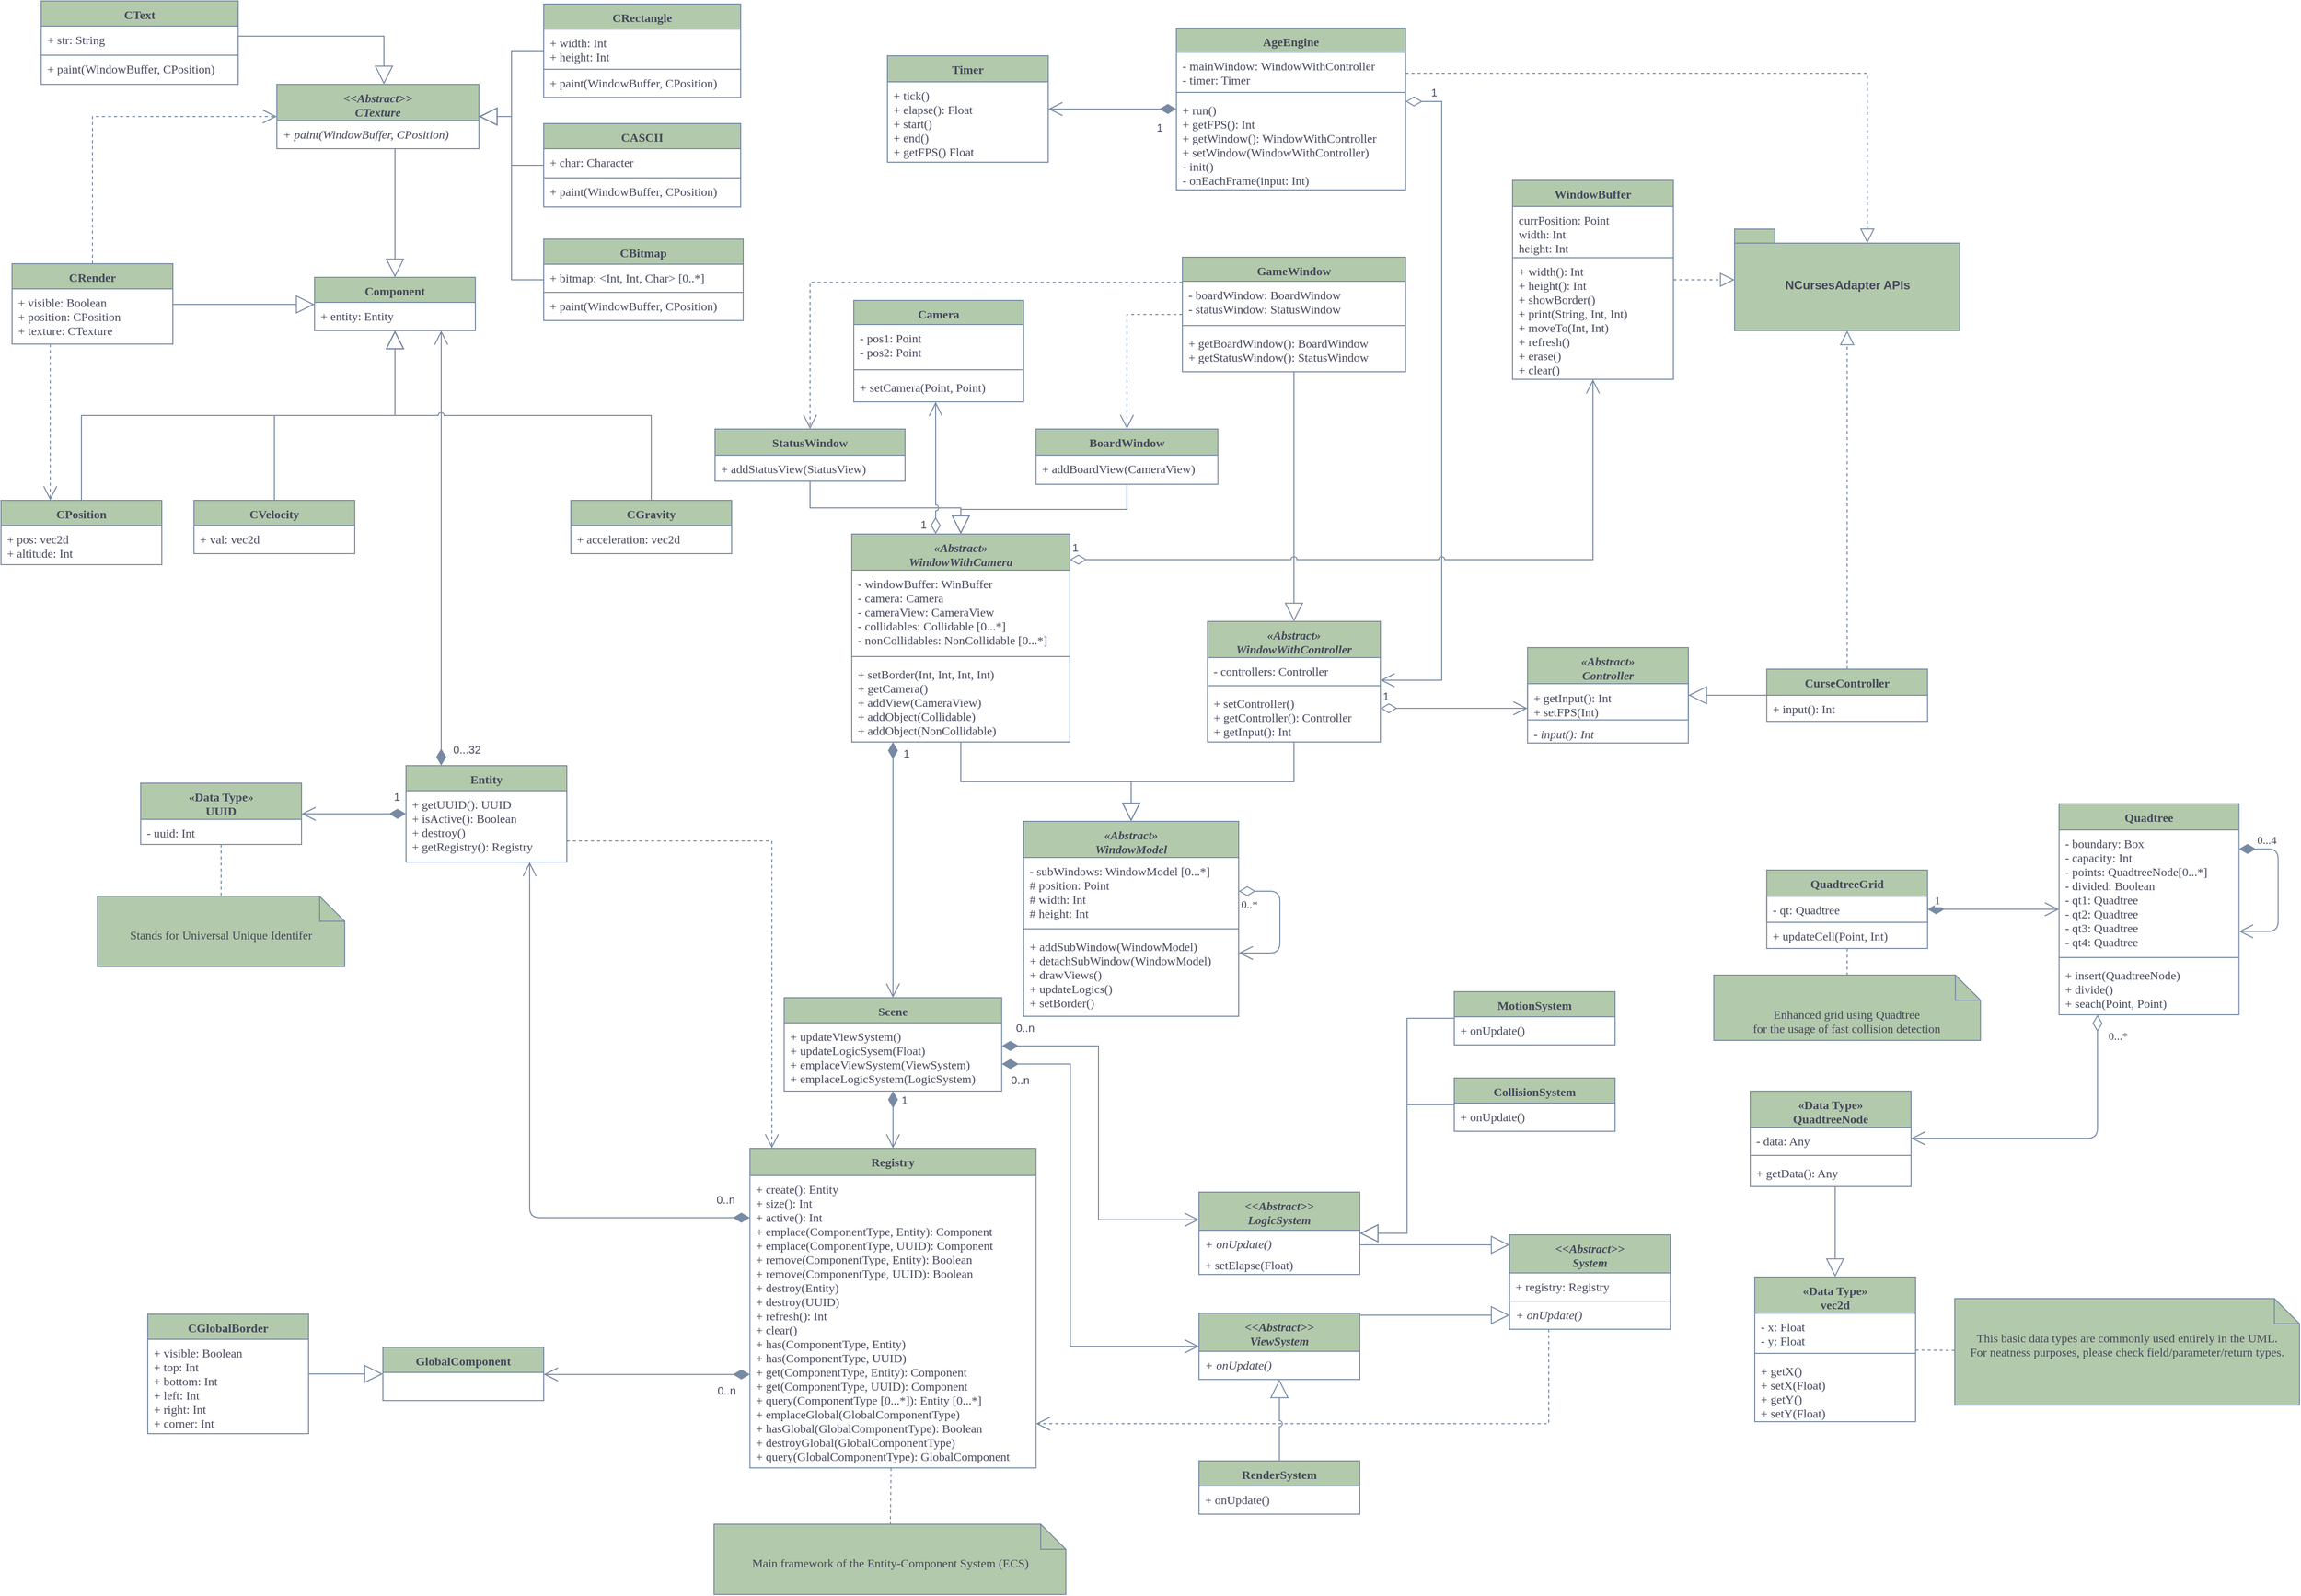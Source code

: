<mxfile version="15.8.4" type="device"><diagram id="YqqjUzGFWODWqJzJ708F" name="Page-1"><mxGraphModel dx="1461" dy="914" grid="0" gridSize="12" guides="1" tooltips="1" connect="1" arrows="1" fold="1" page="1" pageScale="1" pageWidth="1169" pageHeight="827" math="0" shadow="0"><root><mxCell id="0"/><mxCell id="1" parent="0"/><mxCell id="S7DAAYPfvrBozbproaK5-6" value="«Abstract»&#10;WindowWithController" style="swimlane;fontStyle=3;align=center;verticalAlign=top;childLayout=stackLayout;horizontal=1;startSize=36;horizontalStack=0;resizeParent=1;resizeParentMax=0;resizeLast=0;collapsible=1;marginBottom=0;rounded=0;fillColor=#B2C9AB;strokeColor=#788AA3;fontColor=#46495D;fontFamily=Comic Sans MS;" parent="1" vertex="1"><mxGeometry x="1225.5" y="634.5" width="172" height="120" as="geometry"/></mxCell><mxCell id="S7DAAYPfvrBozbproaK5-7" value="- controllers: Controller" style="text;strokeColor=none;fillColor=none;align=left;verticalAlign=top;spacingLeft=4;spacingRight=4;overflow=hidden;rotatable=0;points=[[0,0.5],[1,0.5]];portConstraint=eastwest;rounded=0;fontColor=#46495D;fontFamily=Comic Sans MS;" parent="S7DAAYPfvrBozbproaK5-6" vertex="1"><mxGeometry y="36" width="172" height="24" as="geometry"/></mxCell><mxCell id="S7DAAYPfvrBozbproaK5-8" value="" style="line;strokeWidth=1;fillColor=none;align=left;verticalAlign=middle;spacingTop=-1;spacingLeft=3;spacingRight=3;rotatable=0;labelPosition=right;points=[];portConstraint=eastwest;rounded=0;strokeColor=#788AA3;fontColor=#46495D;fontFamily=Comic Sans MS;" parent="S7DAAYPfvrBozbproaK5-6" vertex="1"><mxGeometry y="60" width="172" height="8" as="geometry"/></mxCell><mxCell id="S7DAAYPfvrBozbproaK5-9" value="+ setController()&#10;+ getController(): Controller&#10;+ getInput(): Int" style="text;strokeColor=none;fillColor=none;align=left;verticalAlign=top;spacingLeft=4;spacingRight=4;overflow=hidden;rotatable=0;points=[[0,0.5],[1,0.5]];portConstraint=eastwest;rounded=0;fontColor=#46495D;fontFamily=Comic Sans MS;" parent="S7DAAYPfvrBozbproaK5-6" vertex="1"><mxGeometry y="68" width="172" height="52" as="geometry"/></mxCell><mxCell id="S7DAAYPfvrBozbproaK5-10" value="" style="endArrow=block;endSize=16;endFill=0;html=1;rounded=0;strokeColor=#788AA3;fontColor=#46495D;fontFamily=Comic Sans MS;edgeStyle=elbowEdgeStyle;elbow=vertical;" parent="1" source="S7DAAYPfvrBozbproaK5-6" target="N9HK_gIzRYIuMYJsYBcL-18" edge="1"><mxGeometry width="160" relative="1" as="geometry"><mxPoint x="1192.5" y="806" as="sourcePoint"/><mxPoint x="1352.5" y="806" as="targetPoint"/></mxGeometry></mxCell><mxCell id="S7DAAYPfvrBozbproaK5-20" value="StatusWindow" style="swimlane;fontStyle=1;align=center;verticalAlign=top;childLayout=stackLayout;horizontal=1;startSize=26;horizontalStack=0;resizeParent=1;resizeParentMax=0;resizeLast=0;collapsible=1;marginBottom=0;rounded=0;fillColor=#B2C9AB;strokeColor=#788AA3;fontColor=#46495D;fontFamily=Comic Sans MS;" parent="1" vertex="1"><mxGeometry x="735.5" y="443" width="189" height="52" as="geometry"><mxRectangle x="1296" y="624" width="108" height="26" as="alternateBounds"/></mxGeometry></mxCell><mxCell id="S7DAAYPfvrBozbproaK5-23" value="+ addStatusView(StatusView)&#10;" style="text;strokeColor=none;fillColor=none;align=left;verticalAlign=top;spacingLeft=4;spacingRight=4;overflow=hidden;rotatable=0;points=[[0,0.5],[1,0.5]];portConstraint=eastwest;rounded=0;fontColor=#46495D;fontFamily=Comic Sans MS;" parent="S7DAAYPfvrBozbproaK5-20" vertex="1"><mxGeometry y="26" width="189" height="26" as="geometry"/></mxCell><mxCell id="S7DAAYPfvrBozbproaK5-24" value="BoardWindow" style="swimlane;fontStyle=1;align=center;verticalAlign=top;childLayout=stackLayout;horizontal=1;startSize=26;horizontalStack=0;resizeParent=1;resizeParentMax=0;resizeLast=0;collapsible=1;marginBottom=0;rounded=0;fillColor=#B2C9AB;strokeColor=#788AA3;fontColor=#46495D;fontFamily=Comic Sans MS;" parent="1" vertex="1"><mxGeometry x="1054.81" y="443" width="181" height="55" as="geometry"/></mxCell><mxCell id="S7DAAYPfvrBozbproaK5-27" value="+ addBoardView(CameraView)" style="text;strokeColor=none;fillColor=none;align=left;verticalAlign=top;spacingLeft=4;spacingRight=4;overflow=hidden;rotatable=0;points=[[0,0.5],[1,0.5]];portConstraint=eastwest;rounded=0;fontColor=#46495D;fontFamily=Comic Sans MS;" parent="S7DAAYPfvrBozbproaK5-24" vertex="1"><mxGeometry y="26" width="181" height="29" as="geometry"/></mxCell><mxCell id="S7DAAYPfvrBozbproaK5-30" value="GameWindow" style="swimlane;fontStyle=1;align=center;verticalAlign=top;childLayout=stackLayout;horizontal=1;startSize=24;horizontalStack=0;resizeParent=1;resizeParentMax=0;resizeLast=0;collapsible=1;marginBottom=0;rounded=0;fillColor=#B2C9AB;strokeColor=#788AA3;fontColor=#46495D;fontFamily=Comic Sans MS;" parent="1" vertex="1"><mxGeometry x="1200.5" y="272" width="222" height="114" as="geometry"/></mxCell><mxCell id="S7DAAYPfvrBozbproaK5-31" value="- boardWindow: BoardWindow&#10;- statusWindow: StatusWindow&#10;" style="text;strokeColor=none;fillColor=none;align=left;verticalAlign=top;spacingLeft=4;spacingRight=4;overflow=hidden;rotatable=0;points=[[0,0.5],[1,0.5]];portConstraint=eastwest;rounded=0;fontColor=#46495D;fontFamily=Comic Sans MS;" parent="S7DAAYPfvrBozbproaK5-30" vertex="1"><mxGeometry y="24" width="222" height="40" as="geometry"/></mxCell><mxCell id="S7DAAYPfvrBozbproaK5-32" value="" style="line;strokeWidth=1;fillColor=none;align=left;verticalAlign=middle;spacingTop=-1;spacingLeft=3;spacingRight=3;rotatable=0;labelPosition=right;points=[];portConstraint=eastwest;rounded=0;strokeColor=#788AA3;fontColor=#46495D;fontFamily=Comic Sans MS;" parent="S7DAAYPfvrBozbproaK5-30" vertex="1"><mxGeometry y="64" width="222" height="8" as="geometry"/></mxCell><mxCell id="S7DAAYPfvrBozbproaK5-33" value="+ getBoardWindow(): BoardWindow&#10;+ getStatusWindow(): StatusWindow" style="text;strokeColor=none;fillColor=none;align=left;verticalAlign=top;spacingLeft=4;spacingRight=4;overflow=hidden;rotatable=0;points=[[0,0.5],[1,0.5]];portConstraint=eastwest;rounded=0;fontColor=#46495D;fontFamily=Comic Sans MS;" parent="S7DAAYPfvrBozbproaK5-30" vertex="1"><mxGeometry y="72" width="222" height="42" as="geometry"/></mxCell><mxCell id="S7DAAYPfvrBozbproaK5-40" value="«Abstract»&#10;Controller" style="swimlane;fontStyle=3;align=center;verticalAlign=top;childLayout=stackLayout;horizontal=1;startSize=36;horizontalStack=0;resizeParent=1;resizeParentMax=0;resizeLast=0;collapsible=1;marginBottom=0;rounded=0;fillColor=#B2C9AB;strokeColor=#788AA3;fontColor=#46495D;fontFamily=Comic Sans MS;" parent="1" vertex="1"><mxGeometry x="1543.91" y="660.5" width="160" height="95" as="geometry"/></mxCell><mxCell id="DJ2RP72KUvVW8k5kh90K-1" value="+ getInput(): Int&#10;+ setFPS(Int)" style="text;strokeColor=#788AA3;fillColor=none;align=left;verticalAlign=top;spacingLeft=4;spacingRight=4;overflow=hidden;rotatable=0;points=[[0,0.5],[1,0.5]];portConstraint=eastwest;fontStyle=0;whiteSpace=wrap;rounded=0;fontColor=#46495D;fontFamily=Comic Sans MS;" parent="S7DAAYPfvrBozbproaK5-40" vertex="1"><mxGeometry y="36" width="160" height="36" as="geometry"/></mxCell><mxCell id="65TxLb8Flk3QfCPCq53d-81" value="- input(): Int" style="text;strokeColor=none;fillColor=none;align=left;verticalAlign=top;spacingLeft=4;spacingRight=4;overflow=hidden;rotatable=0;points=[[0,0.5],[1,0.5]];portConstraint=eastwest;fontStyle=2;whiteSpace=wrap;rounded=0;fontColor=#46495D;fontFamily=Comic Sans MS;" parent="S7DAAYPfvrBozbproaK5-40" vertex="1"><mxGeometry y="72" width="160" height="23" as="geometry"/></mxCell><mxCell id="S7DAAYPfvrBozbproaK5-46" value="CurseController" style="swimlane;fontStyle=1;align=center;verticalAlign=top;childLayout=stackLayout;horizontal=1;startSize=26;horizontalStack=0;resizeParent=1;resizeParentMax=0;resizeLast=0;collapsible=1;marginBottom=0;rounded=0;fillColor=#B2C9AB;strokeColor=#788AA3;fontColor=#46495D;fontFamily=Comic Sans MS;" parent="1" vertex="1"><mxGeometry x="1781.91" y="682" width="160" height="52" as="geometry"><mxRectangle x="1824" y="516" width="180" height="26" as="alternateBounds"/></mxGeometry></mxCell><mxCell id="S7DAAYPfvrBozbproaK5-47" value="+ input(): Int" style="text;strokeColor=none;fillColor=none;align=left;verticalAlign=top;spacingLeft=4;spacingRight=4;overflow=hidden;rotatable=0;points=[[0,0.5],[1,0.5]];portConstraint=eastwest;rounded=0;fontColor=#46495D;fontFamily=Comic Sans MS;" parent="S7DAAYPfvrBozbproaK5-46" vertex="1"><mxGeometry y="26" width="160" height="26" as="geometry"/></mxCell><mxCell id="S7DAAYPfvrBozbproaK5-54" value="" style="endArrow=block;endSize=16;endFill=0;html=1;rounded=0;edgeStyle=elbowEdgeStyle;strokeColor=#788AA3;fontColor=#46495D;fontFamily=Comic Sans MS;" parent="1" source="S7DAAYPfvrBozbproaK5-46" target="S7DAAYPfvrBozbproaK5-40" edge="1"><mxGeometry width="160" relative="1" as="geometry"><mxPoint x="1083.91" y="576.5" as="sourcePoint"/><mxPoint x="1759.91" y="708.5" as="targetPoint"/></mxGeometry></mxCell><mxCell id="S7DAAYPfvrBozbproaK5-125" value="«Data Type»&#10;vec2d" style="swimlane;fontStyle=1;align=center;verticalAlign=top;childLayout=stackLayout;horizontal=1;startSize=36;horizontalStack=0;resizeParent=1;resizeParentMax=0;resizeLast=0;collapsible=1;marginBottom=0;rounded=0;fillColor=#B2C9AB;strokeColor=#788AA3;fontColor=#46495D;fontFamily=Comic Sans MS;" parent="1" vertex="1"><mxGeometry x="1770" y="1287" width="160" height="144" as="geometry"/></mxCell><mxCell id="S7DAAYPfvrBozbproaK5-126" value="- x: Float&#10;- y: Float" style="text;strokeColor=none;fillColor=none;align=left;verticalAlign=top;spacingLeft=4;spacingRight=4;overflow=hidden;rotatable=0;points=[[0,0.5],[1,0.5]];portConstraint=eastwest;rounded=0;fontColor=#46495D;fontFamily=Comic Sans MS;" parent="S7DAAYPfvrBozbproaK5-125" vertex="1"><mxGeometry y="36" width="160" height="36" as="geometry"/></mxCell><mxCell id="S7DAAYPfvrBozbproaK5-127" value="" style="line;strokeWidth=1;fillColor=none;align=left;verticalAlign=middle;spacingTop=-1;spacingLeft=3;spacingRight=3;rotatable=0;labelPosition=right;points=[];portConstraint=eastwest;rounded=0;strokeColor=#788AA3;fontColor=#46495D;fontFamily=Comic Sans MS;" parent="S7DAAYPfvrBozbproaK5-125" vertex="1"><mxGeometry y="72" width="160" height="8" as="geometry"/></mxCell><mxCell id="S7DAAYPfvrBozbproaK5-128" value="+ getX()&#10;+ setX(Float)&#10;+ getY()&#10;+ setY(Float)" style="text;strokeColor=none;fillColor=none;align=left;verticalAlign=top;spacingLeft=4;spacingRight=4;overflow=hidden;rotatable=0;points=[[0,0.5],[1,0.5]];portConstraint=eastwest;rounded=0;fontColor=#46495D;fontFamily=Comic Sans MS;" parent="S7DAAYPfvrBozbproaK5-125" vertex="1"><mxGeometry y="80" width="160" height="64" as="geometry"/></mxCell><mxCell id="SF9dCzD6_uzomC0hUOYC-39" value="Camera" style="swimlane;fontStyle=1;align=center;verticalAlign=top;childLayout=stackLayout;horizontal=1;startSize=24;horizontalStack=0;resizeParent=1;resizeParentMax=0;resizeLast=0;collapsible=1;marginBottom=0;rounded=0;fillColor=#B2C9AB;strokeColor=#788AA3;fontColor=#46495D;fontFamily=Comic Sans MS;" parent="1" vertex="1"><mxGeometry x="873.5" y="315" width="169" height="101" as="geometry"/></mxCell><mxCell id="SF9dCzD6_uzomC0hUOYC-40" value="- pos1: Point&#10;- pos2: Point" style="text;strokeColor=none;fillColor=none;align=left;verticalAlign=top;spacingLeft=4;spacingRight=4;overflow=hidden;rotatable=0;points=[[0,0.5],[1,0.5]];portConstraint=eastwest;rounded=0;fontColor=#46495D;fontFamily=Comic Sans MS;" parent="SF9dCzD6_uzomC0hUOYC-39" vertex="1"><mxGeometry y="24" width="169" height="41" as="geometry"/></mxCell><mxCell id="SF9dCzD6_uzomC0hUOYC-41" value="" style="line;strokeWidth=1;fillColor=none;align=left;verticalAlign=middle;spacingTop=-1;spacingLeft=3;spacingRight=3;rotatable=0;labelPosition=right;points=[];portConstraint=eastwest;rounded=0;strokeColor=#788AA3;fontColor=#46495D;fontFamily=Comic Sans MS;" parent="SF9dCzD6_uzomC0hUOYC-39" vertex="1"><mxGeometry y="65" width="169" height="8" as="geometry"/></mxCell><mxCell id="SF9dCzD6_uzomC0hUOYC-42" value="+ setCamera(Point, Point)" style="text;strokeColor=none;fillColor=none;align=left;verticalAlign=top;spacingLeft=4;spacingRight=4;overflow=hidden;rotatable=0;points=[[0,0.5],[1,0.5]];portConstraint=eastwest;rounded=0;fontColor=#46495D;fontFamily=Comic Sans MS;" parent="SF9dCzD6_uzomC0hUOYC-39" vertex="1"><mxGeometry y="73" width="169" height="28" as="geometry"/></mxCell><mxCell id="N9HK_gIzRYIuMYJsYBcL-18" value="«Abstract»&#10;WindowModel" style="swimlane;fontStyle=3;align=center;verticalAlign=top;childLayout=stackLayout;horizontal=1;startSize=36;horizontalStack=0;resizeParent=1;resizeParentMax=0;resizeLast=0;collapsible=1;marginBottom=0;rounded=0;fillColor=#B2C9AB;strokeColor=#788AA3;fontColor=#46495D;fontFamily=Comic Sans MS;" parent="1" vertex="1"><mxGeometry x="1042.5" y="833.5" width="214" height="194" as="geometry"/></mxCell><mxCell id="N9HK_gIzRYIuMYJsYBcL-19" value="- subWindows: WindowModel [0...*]&#10;# position: Point&#10;# width: Int&#10;# height: Int" style="text;strokeColor=none;fillColor=none;align=left;verticalAlign=top;spacingLeft=4;spacingRight=4;overflow=hidden;rotatable=0;points=[[0,0.5],[1,0.5]];portConstraint=eastwest;rounded=0;fontColor=#46495D;fontFamily=Comic Sans MS;" parent="N9HK_gIzRYIuMYJsYBcL-18" vertex="1"><mxGeometry y="36" width="214" height="67" as="geometry"/></mxCell><mxCell id="N9HK_gIzRYIuMYJsYBcL-20" value="" style="line;strokeWidth=1;fillColor=none;align=left;verticalAlign=middle;spacingTop=-1;spacingLeft=3;spacingRight=3;rotatable=0;labelPosition=right;points=[];portConstraint=eastwest;rounded=0;strokeColor=#788AA3;fontColor=#46495D;fontFamily=Comic Sans MS;" parent="N9HK_gIzRYIuMYJsYBcL-18" vertex="1"><mxGeometry y="103" width="214" height="8" as="geometry"/></mxCell><mxCell id="N9HK_gIzRYIuMYJsYBcL-21" value="+ addSubWindow(WindowModel)&#10;+ detachSubWindow(WindowModel)&#10;+ drawViews()&#10;+ updateLogics()&#10;+ setBorder()" style="text;strokeColor=none;fillColor=none;align=left;verticalAlign=top;spacingLeft=4;spacingRight=4;overflow=hidden;rotatable=0;points=[[0,0.5],[1,0.5]];portConstraint=eastwest;rounded=0;fontColor=#46495D;fontFamily=Comic Sans MS;" parent="N9HK_gIzRYIuMYJsYBcL-18" vertex="1"><mxGeometry y="111" width="214" height="83" as="geometry"/></mxCell><mxCell id="N9HK_gIzRYIuMYJsYBcL-34" value="" style="endArrow=open;html=1;endSize=12;startArrow=diamondThin;startSize=14;startFill=0;edgeStyle=orthogonalEdgeStyle;rounded=1;sketch=0;curved=0;strokeColor=#788AA3;fontColor=#46495D;fontFamily=Comic Sans MS;exitX=1;exitY=0.5;exitDx=0;exitDy=0;" parent="N9HK_gIzRYIuMYJsYBcL-18" source="N9HK_gIzRYIuMYJsYBcL-19" edge="1"><mxGeometry relative="1" as="geometry"><mxPoint x="-365" y="7" as="sourcePoint"/><mxPoint x="214" y="131" as="targetPoint"/><Array as="points"><mxPoint x="255" y="131"/></Array></mxGeometry></mxCell><mxCell id="N9HK_gIzRYIuMYJsYBcL-35" value="0..*" style="edgeLabel;resizable=0;align=left;verticalAlign=top;rounded=0;sketch=0;html=1;fontColor=#46495D;fontFamily=Comic Sans MS;" parent="N9HK_gIzRYIuMYJsYBcL-34" connectable="0" vertex="1"><mxGeometry x="-1" relative="1" as="geometry"/></mxCell><mxCell id="65TxLb8Flk3QfCPCq53d-17" value="QuadtreeGrid" style="swimlane;fontStyle=1;align=center;verticalAlign=top;childLayout=stackLayout;horizontal=1;startSize=26;horizontalStack=0;resizeParent=1;resizeParentMax=0;resizeLast=0;collapsible=1;marginBottom=0;rounded=0;fillColor=#B2C9AB;strokeColor=#788AA3;fontColor=#46495D;fontFamily=Comic Sans MS;" parent="1" vertex="1"><mxGeometry x="1781.91" y="882" width="160" height="78" as="geometry"/></mxCell><mxCell id="65TxLb8Flk3QfCPCq53d-18" value="- qt: Quadtree" style="text;strokeColor=#788AA3;fillColor=none;align=left;verticalAlign=top;spacingLeft=4;spacingRight=4;overflow=hidden;rotatable=0;points=[[0,0.5],[1,0.5]];portConstraint=eastwest;rounded=0;fontColor=#46495D;fontFamily=Comic Sans MS;" parent="65TxLb8Flk3QfCPCq53d-17" vertex="1"><mxGeometry y="26" width="160" height="26" as="geometry"/></mxCell><mxCell id="65TxLb8Flk3QfCPCq53d-58" value="+ updateCell(Point, Int)" style="text;strokeColor=none;fillColor=none;align=left;verticalAlign=top;spacingLeft=4;spacingRight=4;overflow=hidden;rotatable=0;points=[[0,0.5],[1,0.5]];portConstraint=eastwest;rounded=0;fontColor=#46495D;fontFamily=Comic Sans MS;" parent="65TxLb8Flk3QfCPCq53d-17" vertex="1"><mxGeometry y="52" width="160" height="26" as="geometry"/></mxCell><mxCell id="65TxLb8Flk3QfCPCq53d-21" value="Enhanced grid using Quadtree&lt;br&gt;for the usage of fast collision detection" style="shape=note2;boundedLbl=1;whiteSpace=wrap;html=1;size=25;verticalAlign=top;align=center;rounded=0;sketch=0;fillColor=#B2C9AB;strokeColor=#788AA3;fontColor=#46495D;fontFamily=Comic Sans MS;" parent="1" vertex="1"><mxGeometry x="1729.23" y="986.5" width="265.36" height="65" as="geometry"/></mxCell><mxCell id="65TxLb8Flk3QfCPCq53d-22" value="" style="endArrow=none;endSize=12;dashed=1;html=1;rounded=1;sketch=0;endFill=0;strokeColor=#788AA3;fontColor=#46495D;edgeStyle=elbowEdgeStyle;elbow=vertical;fontFamily=Comic Sans MS;" parent="1" source="65TxLb8Flk3QfCPCq53d-17" target="65TxLb8Flk3QfCPCq53d-21" edge="1"><mxGeometry width="160" relative="1" as="geometry"><mxPoint x="1703.77" y="901" as="sourcePoint"/><mxPoint x="1863.77" y="901" as="targetPoint"/></mxGeometry></mxCell><mxCell id="65TxLb8Flk3QfCPCq53d-23" value="Quadtree" style="swimlane;fontStyle=1;align=center;verticalAlign=top;childLayout=stackLayout;horizontal=1;startSize=26;horizontalStack=0;resizeParent=1;resizeParentMax=0;resizeLast=0;collapsible=1;marginBottom=0;rounded=0;fillColor=#B2C9AB;strokeColor=#788AA3;fontColor=#46495D;fontFamily=Comic Sans MS;" parent="1" vertex="1"><mxGeometry x="2072.77" y="816" width="179" height="210" as="geometry"/></mxCell><mxCell id="65TxLb8Flk3QfCPCq53d-24" value="- boundary: Box&#10;- capacity: Int&#10;- points: QuadtreeNode[0...*]&#10;- divided: Boolean&#10;- qt1: Quadtree&#10;- qt2: Quadtree&#10;- qt3: Quadtree&#10;- qt4: Quadtree" style="text;strokeColor=none;fillColor=none;align=left;verticalAlign=top;spacingLeft=4;spacingRight=4;overflow=hidden;rotatable=0;points=[[0,0.5],[1,0.5]];portConstraint=eastwest;rounded=0;fontColor=#46495D;fontFamily=Comic Sans MS;" parent="65TxLb8Flk3QfCPCq53d-23" vertex="1"><mxGeometry y="26" width="179" height="123" as="geometry"/></mxCell><mxCell id="65TxLb8Flk3QfCPCq53d-25" value="" style="line;strokeWidth=1;fillColor=none;align=left;verticalAlign=middle;spacingTop=-1;spacingLeft=3;spacingRight=3;rotatable=0;labelPosition=right;points=[];portConstraint=eastwest;rounded=0;strokeColor=#788AA3;fontColor=#46495D;fontFamily=Comic Sans MS;" parent="65TxLb8Flk3QfCPCq53d-23" vertex="1"><mxGeometry y="149" width="179" height="8" as="geometry"/></mxCell><mxCell id="65TxLb8Flk3QfCPCq53d-26" value="+ insert(QuadtreeNode)&#10;+ divide()&#10;+ seach(Point, Point)" style="text;strokeColor=none;fillColor=none;align=left;verticalAlign=top;spacingLeft=4;spacingRight=4;overflow=hidden;rotatable=0;points=[[0,0.5],[1,0.5]];portConstraint=eastwest;rounded=0;fontColor=#46495D;fontFamily=Comic Sans MS;" parent="65TxLb8Flk3QfCPCq53d-23" vertex="1"><mxGeometry y="157" width="179" height="53" as="geometry"/></mxCell><mxCell id="65TxLb8Flk3QfCPCq53d-28" value="0...4" style="endArrow=open;html=1;endSize=12;startArrow=diamondThin;startSize=14;startFill=1;edgeStyle=orthogonalEdgeStyle;align=left;verticalAlign=bottom;rounded=1;sketch=0;curved=0;strokeColor=#788AA3;fontColor=#46495D;fontFamily=Comic Sans MS;" parent="65TxLb8Flk3QfCPCq53d-23" source="65TxLb8Flk3QfCPCq53d-24" target="65TxLb8Flk3QfCPCq53d-24" edge="1"><mxGeometry x="-0.795" relative="1" as="geometry"><mxPoint x="172" y="45" as="sourcePoint"/><mxPoint x="161" y="126.5" as="targetPoint"/><Array as="points"><mxPoint x="218" y="45"/><mxPoint x="218" y="127"/></Array><mxPoint as="offset"/></mxGeometry></mxCell><mxCell id="65TxLb8Flk3QfCPCq53d-27" value="1" style="endArrow=open;html=1;endSize=12;startArrow=diamondThin;startSize=14;startFill=1;edgeStyle=orthogonalEdgeStyle;align=left;verticalAlign=bottom;rounded=1;sketch=0;curved=0;strokeColor=#788AA3;fontColor=#46495D;fontFamily=Comic Sans MS;" parent="1" source="65TxLb8Flk3QfCPCq53d-17" target="65TxLb8Flk3QfCPCq53d-23" edge="1"><mxGeometry x="-0.917" relative="1" as="geometry"><mxPoint x="1570.77" y="1040" as="sourcePoint"/><mxPoint x="1730.77" y="1040" as="targetPoint"/><mxPoint as="offset"/></mxGeometry></mxCell><mxCell id="65TxLb8Flk3QfCPCq53d-41" value="«Data Type»&#10;QuadtreeNode" style="swimlane;fontStyle=1;align=center;verticalAlign=top;childLayout=stackLayout;horizontal=1;startSize=36;horizontalStack=0;resizeParent=1;resizeParentMax=0;resizeLast=0;collapsible=1;marginBottom=0;rounded=0;fillColor=#B2C9AB;strokeColor=#788AA3;fontColor=#46495D;fontFamily=Comic Sans MS;" parent="1" vertex="1"><mxGeometry x="1765.5" y="1102" width="160" height="95" as="geometry"/></mxCell><mxCell id="65TxLb8Flk3QfCPCq53d-42" value="- data: Any" style="text;strokeColor=none;fillColor=none;align=left;verticalAlign=top;spacingLeft=4;spacingRight=4;overflow=hidden;rotatable=0;points=[[0,0.5],[1,0.5]];portConstraint=eastwest;rounded=0;fontColor=#46495D;fontFamily=Comic Sans MS;" parent="65TxLb8Flk3QfCPCq53d-41" vertex="1"><mxGeometry y="36" width="160" height="24" as="geometry"/></mxCell><mxCell id="65TxLb8Flk3QfCPCq53d-43" value="" style="line;strokeWidth=1;fillColor=none;align=left;verticalAlign=middle;spacingTop=-1;spacingLeft=3;spacingRight=3;rotatable=0;labelPosition=right;points=[];portConstraint=eastwest;rounded=0;strokeColor=#788AA3;fontColor=#46495D;fontFamily=Comic Sans MS;" parent="65TxLb8Flk3QfCPCq53d-41" vertex="1"><mxGeometry y="60" width="160" height="8" as="geometry"/></mxCell><mxCell id="65TxLb8Flk3QfCPCq53d-44" value="+ getData(): Any" style="text;strokeColor=none;fillColor=none;align=left;verticalAlign=top;spacingLeft=4;spacingRight=4;overflow=hidden;rotatable=0;points=[[0,0.5],[1,0.5]];portConstraint=eastwest;rounded=0;fontColor=#46495D;fontFamily=Comic Sans MS;" parent="65TxLb8Flk3QfCPCq53d-41" vertex="1"><mxGeometry y="68" width="160" height="27" as="geometry"/></mxCell><mxCell id="65TxLb8Flk3QfCPCq53d-45" value="" style="endArrow=open;html=1;endSize=12;startArrow=diamondThin;startSize=14;startFill=0;edgeStyle=orthogonalEdgeStyle;rounded=1;sketch=0;strokeColor=#788AA3;fontColor=#46495D;fontFamily=Comic Sans MS;" parent="1" source="65TxLb8Flk3QfCPCq53d-23" target="65TxLb8Flk3QfCPCq53d-41" edge="1"><mxGeometry relative="1" as="geometry"><mxPoint x="1770" y="978" as="sourcePoint"/><mxPoint x="1930" y="978" as="targetPoint"/><Array as="points"><mxPoint x="2111" y="1149"/></Array></mxGeometry></mxCell><mxCell id="65TxLb8Flk3QfCPCq53d-46" value="0...*" style="edgeLabel;resizable=0;html=1;align=left;verticalAlign=top;rounded=0;sketch=0;fontColor=#46495D;fontFamily=Comic Sans MS;" parent="65TxLb8Flk3QfCPCq53d-45" connectable="0" vertex="1"><mxGeometry x="-1" relative="1" as="geometry"><mxPoint x="9" y="8" as="offset"/></mxGeometry></mxCell><mxCell id="3lwFJgRBY8wUSGEanLp5-29" value="" style="endArrow=block;endSize=16;endFill=0;html=1;rounded=0;sketch=0;fontColor=#46495D;strokeColor=#788AA3;fillColor=#B2C9AB;edgeStyle=elbowEdgeStyle;elbow=vertical;" parent="1" source="65TxLb8Flk3QfCPCq53d-41" target="S7DAAYPfvrBozbproaK5-125" edge="1"><mxGeometry width="160" relative="1" as="geometry"><mxPoint x="1681.686" y="1222" as="sourcePoint"/><mxPoint x="1727.086" y="1306.0" as="targetPoint"/><Array as="points"><mxPoint x="1850" y="1233"/><mxPoint x="1802" y="1233"/></Array></mxGeometry></mxCell><mxCell id="3lwFJgRBY8wUSGEanLp5-30" value="This basic data types are commonly used entirely in the UML. &lt;br&gt;For neatness purposes, please check field/parameter/return types." style="shape=note2;boundedLbl=1;whiteSpace=wrap;html=1;size=25;verticalAlign=top;align=center;rounded=0;sketch=0;fillColor=#B2C9AB;strokeColor=#788AA3;fontColor=#46495D;fontFamily=Comic Sans MS;" parent="1" vertex="1"><mxGeometry x="1969" y="1308.5" width="343" height="106" as="geometry"/></mxCell><mxCell id="3lwFJgRBY8wUSGEanLp5-31" value="" style="endArrow=none;dashed=1;html=1;rounded=0;sketch=0;fontColor=#46495D;strokeColor=#788AA3;fillColor=#B2C9AB;elbow=vertical;" parent="1" source="S7DAAYPfvrBozbproaK5-125" target="3lwFJgRBY8wUSGEanLp5-30" edge="1"><mxGeometry width="50" height="50" relative="1" as="geometry"><mxPoint x="1757" y="1300" as="sourcePoint"/><mxPoint x="1841" y="1250" as="targetPoint"/></mxGeometry></mxCell><mxCell id="2WPwYjaZmj0aCCd3psXT-159" value="«Abstract»&#10;WindowWithCamera" style="swimlane;fontStyle=3;align=center;verticalAlign=top;childLayout=stackLayout;horizontal=1;startSize=36;horizontalStack=0;resizeParent=1;resizeParentMax=0;resizeLast=0;collapsible=1;marginBottom=0;rounded=0;fillColor=#B2C9AB;strokeColor=#788AA3;fontColor=#46495D;fontFamily=Comic Sans MS;" parent="1" vertex="1"><mxGeometry x="871.5" y="547.5" width="217" height="207" as="geometry"/></mxCell><mxCell id="2WPwYjaZmj0aCCd3psXT-160" value="- windowBuffer: WinBuffer&#10;- camera: Camera&#10;- cameraView: CameraView&#10;- collidables: Collidable [0...*]&#10;- nonCollidables: NonCollidable [0...*]" style="text;strokeColor=none;fillColor=none;align=left;verticalAlign=top;spacingLeft=4;spacingRight=4;overflow=hidden;rotatable=0;points=[[0,0.5],[1,0.5]];portConstraint=eastwest;rounded=0;fontColor=#46495D;fontFamily=Comic Sans MS;" parent="2WPwYjaZmj0aCCd3psXT-159" vertex="1"><mxGeometry y="36" width="217" height="82" as="geometry"/></mxCell><mxCell id="2WPwYjaZmj0aCCd3psXT-161" value="" style="line;strokeWidth=1;fillColor=none;align=left;verticalAlign=middle;spacingTop=-1;spacingLeft=3;spacingRight=3;rotatable=0;labelPosition=right;points=[];portConstraint=eastwest;rounded=0;strokeColor=#788AA3;fontColor=#46495D;fontFamily=Comic Sans MS;" parent="2WPwYjaZmj0aCCd3psXT-159" vertex="1"><mxGeometry y="118" width="217" height="8" as="geometry"/></mxCell><mxCell id="2WPwYjaZmj0aCCd3psXT-162" value="+ setBorder(Int, Int, Int, Int)&#10;+ getCamera()&#10;+ addView(CameraView)&#10;+ addObject(Collidable)&#10;+ addObject(NonCollidable)" style="text;strokeColor=none;fillColor=none;align=left;verticalAlign=top;spacingLeft=4;spacingRight=4;overflow=hidden;rotatable=0;points=[[0,0.5],[1,0.5]];portConstraint=eastwest;rounded=0;fontColor=#46495D;fontFamily=Comic Sans MS;" parent="2WPwYjaZmj0aCCd3psXT-159" vertex="1"><mxGeometry y="126" width="217" height="81" as="geometry"/></mxCell><mxCell id="2WPwYjaZmj0aCCd3psXT-163" value="" style="endArrow=block;endSize=16;endFill=0;html=1;rounded=0;strokeColor=#788AA3;fontColor=#46495D;fontFamily=Comic Sans MS;edgeStyle=orthogonalEdgeStyle;" parent="1" source="2WPwYjaZmj0aCCd3psXT-159" target="N9HK_gIzRYIuMYJsYBcL-18" edge="1"><mxGeometry width="160" relative="1" as="geometry"><mxPoint x="1292.526" y="723.0" as="sourcePoint"/><mxPoint x="1242.162" y="807" as="targetPoint"/></mxGeometry></mxCell><mxCell id="2WPwYjaZmj0aCCd3psXT-164" value="" style="endArrow=block;endSize=16;endFill=0;html=1;rounded=0;strokeColor=#788AA3;fontColor=#46495D;fontFamily=Comic Sans MS;edgeStyle=elbowEdgeStyle;elbow=vertical;" parent="1" source="S7DAAYPfvrBozbproaK5-20" target="2WPwYjaZmj0aCCd3psXT-159" edge="1"><mxGeometry width="160" relative="1" as="geometry"><mxPoint x="830" y="498" as="sourcePoint"/><mxPoint x="1190.5" y="843" as="targetPoint"/></mxGeometry></mxCell><mxCell id="2WPwYjaZmj0aCCd3psXT-165" value="" style="endArrow=block;endSize=16;endFill=0;html=1;rounded=0;strokeColor=#788AA3;fontColor=#46495D;fontFamily=Comic Sans MS;edgeStyle=elbowEdgeStyle;elbow=vertical;" parent="1" source="S7DAAYPfvrBozbproaK5-24" target="2WPwYjaZmj0aCCd3psXT-159" edge="1"><mxGeometry width="160" relative="1" as="geometry"><mxPoint x="842" y="510" as="sourcePoint"/><mxPoint x="992" y="559.5" as="targetPoint"/></mxGeometry></mxCell><mxCell id="2WPwYjaZmj0aCCd3psXT-167" value="" style="endArrow=block;endSize=16;endFill=0;html=1;rounded=0;strokeColor=#788AA3;fontColor=#46495D;fontFamily=Comic Sans MS;edgeStyle=orthogonalEdgeStyle;" parent="1" source="S7DAAYPfvrBozbproaK5-30" target="S7DAAYPfvrBozbproaK5-6" edge="1"><mxGeometry width="160" relative="1" as="geometry"><mxPoint x="1139" y="510" as="sourcePoint"/><mxPoint x="992" y="559.5" as="targetPoint"/></mxGeometry></mxCell><mxCell id="2WPwYjaZmj0aCCd3psXT-170" value="AgeEngine" style="swimlane;fontStyle=1;align=center;verticalAlign=top;childLayout=stackLayout;horizontal=1;startSize=24;horizontalStack=0;resizeParent=1;resizeParentMax=0;resizeLast=0;collapsible=1;marginBottom=0;rounded=0;fillColor=#B2C9AB;strokeColor=#788AA3;fontColor=#46495D;fontFamily=Comic Sans MS;" parent="1" vertex="1"><mxGeometry x="1194.5" y="44" width="228" height="161" as="geometry"/></mxCell><mxCell id="2WPwYjaZmj0aCCd3psXT-171" value="- mainWindow: WindowWithController&#10;- timer: Timer" style="text;strokeColor=none;fillColor=none;align=left;verticalAlign=top;spacingLeft=4;spacingRight=4;overflow=hidden;rotatable=0;points=[[0,0.5],[1,0.5]];portConstraint=eastwest;rounded=0;fontColor=#46495D;fontFamily=Comic Sans MS;" parent="2WPwYjaZmj0aCCd3psXT-170" vertex="1"><mxGeometry y="24" width="228" height="36" as="geometry"/></mxCell><mxCell id="2WPwYjaZmj0aCCd3psXT-172" value="" style="line;strokeWidth=1;fillColor=none;align=left;verticalAlign=middle;spacingTop=-1;spacingLeft=3;spacingRight=3;rotatable=0;labelPosition=right;points=[];portConstraint=eastwest;rounded=0;strokeColor=#788AA3;fontColor=#46495D;fontFamily=Comic Sans MS;" parent="2WPwYjaZmj0aCCd3psXT-170" vertex="1"><mxGeometry y="60" width="228" height="8" as="geometry"/></mxCell><mxCell id="2WPwYjaZmj0aCCd3psXT-173" value="+ run()&#10;+ getFPS(): Int&#10;+ getWindow(): WindowWithController&#10;+ setWindow(WindowWithController)&#10;- init()&#10;- onEachFrame(input: Int)" style="text;strokeColor=none;fillColor=none;align=left;verticalAlign=top;spacingLeft=4;spacingRight=4;overflow=hidden;rotatable=0;points=[[0,0.5],[1,0.5]];portConstraint=eastwest;rounded=0;fontColor=#46495D;fontFamily=Comic Sans MS;" parent="2WPwYjaZmj0aCCd3psXT-170" vertex="1"><mxGeometry y="68" width="228" height="93" as="geometry"/></mxCell><mxCell id="2WPwYjaZmj0aCCd3psXT-175" value="1" style="endArrow=open;html=1;endSize=12;startArrow=diamondThin;startSize=14;startFill=0;edgeStyle=orthogonalEdgeStyle;align=left;verticalAlign=bottom;rounded=0;elbow=vertical;strokeColor=#788AA3;fontColor=#46495D;" parent="1" source="2WPwYjaZmj0aCCd3psXT-170" target="S7DAAYPfvrBozbproaK5-6" edge="1"><mxGeometry x="-0.932" relative="1" as="geometry"><mxPoint x="808.5" y="406" as="sourcePoint"/><mxPoint x="968.5" y="406" as="targetPoint"/><Array as="points"><mxPoint x="1458.5" y="117"/><mxPoint x="1458.5" y="693"/></Array><mxPoint as="offset"/></mxGeometry></mxCell><mxCell id="2WPwYjaZmj0aCCd3psXT-176" value="Timer" style="swimlane;fontStyle=1;align=center;verticalAlign=top;childLayout=stackLayout;horizontal=1;startSize=26;horizontalStack=0;resizeParent=1;resizeParentMax=0;resizeLast=0;collapsible=1;marginBottom=0;rounded=0;fillColor=#B2C9AB;strokeColor=#788AA3;fontColor=#46495D;fontFamily=Comic Sans MS;" parent="1" vertex="1"><mxGeometry x="907" y="71.5" width="160" height="106" as="geometry"/></mxCell><mxCell id="2WPwYjaZmj0aCCd3psXT-179" value="+ tick()&#10;+ elapse(): Float&#10;+ start()&#10;+ end()&#10;+ getFPS() Float" style="text;strokeColor=none;fillColor=none;align=left;verticalAlign=top;spacingLeft=4;spacingRight=4;overflow=hidden;rotatable=0;points=[[0,0.5],[1,0.5]];portConstraint=eastwest;rounded=0;fontColor=#46495D;fontFamily=Comic Sans MS;" parent="2WPwYjaZmj0aCCd3psXT-176" vertex="1"><mxGeometry y="26" width="160" height="80" as="geometry"/></mxCell><mxCell id="2WPwYjaZmj0aCCd3psXT-180" value="1" style="endArrow=open;html=1;endSize=12;startArrow=diamondThin;startSize=14;startFill=1;edgeStyle=orthogonalEdgeStyle;align=left;verticalAlign=bottom;rounded=0;elbow=vertical;strokeColor=#788AA3;fontColor=#46495D;" parent="1" source="2WPwYjaZmj0aCCd3psXT-170" target="2WPwYjaZmj0aCCd3psXT-176" edge="1"><mxGeometry x="-0.664" y="27" relative="1" as="geometry"><mxPoint x="1075.5" y="423" as="sourcePoint"/><mxPoint x="1235.5" y="423" as="targetPoint"/><mxPoint as="offset"/></mxGeometry></mxCell><mxCell id="2WPwYjaZmj0aCCd3psXT-183" value="1" style="endArrow=open;html=1;endSize=12;startArrow=diamondThin;startSize=14;startFill=0;edgeStyle=orthogonalEdgeStyle;align=left;verticalAlign=bottom;rounded=0;elbow=vertical;strokeColor=#788AA3;fontColor=#46495D;" parent="1" source="S7DAAYPfvrBozbproaK5-6" target="S7DAAYPfvrBozbproaK5-40" edge="1"><mxGeometry x="-1" y="3" relative="1" as="geometry"><mxPoint x="1358" y="693" as="sourcePoint"/><mxPoint x="1518" y="693" as="targetPoint"/><Array as="points"><mxPoint x="1491" y="721"/><mxPoint x="1491" y="721"/></Array></mxGeometry></mxCell><mxCell id="2WPwYjaZmj0aCCd3psXT-184" value="" style="endArrow=open;endSize=12;dashed=1;html=1;rounded=0;elbow=vertical;edgeStyle=elbowEdgeStyle;strokeColor=#788AA3;fontColor=#46495D;" parent="1" source="S7DAAYPfvrBozbproaK5-30" target="S7DAAYPfvrBozbproaK5-24" edge="1"><mxGeometry width="160" relative="1" as="geometry"><mxPoint x="1081.5" y="480" as="sourcePoint"/><mxPoint x="1241.5" y="480" as="targetPoint"/><Array as="points"><mxPoint x="1239.5" y="329"/></Array></mxGeometry></mxCell><mxCell id="2WPwYjaZmj0aCCd3psXT-186" value="" style="endArrow=open;endSize=12;dashed=1;html=1;rounded=0;elbow=vertical;edgeStyle=elbowEdgeStyle;strokeColor=#788AA3;fontColor=#46495D;" parent="1" source="S7DAAYPfvrBozbproaK5-30" target="S7DAAYPfvrBozbproaK5-20" edge="1"><mxGeometry width="160" relative="1" as="geometry"><mxPoint x="1249.178" y="398" as="sourcePoint"/><mxPoint x="830" y="446" as="targetPoint"/><Array as="points"><mxPoint x="1083.5" y="297"/></Array></mxGeometry></mxCell><mxCell id="2WPwYjaZmj0aCCd3psXT-192" value="1" style="endArrow=open;html=1;endSize=12;startArrow=diamondThin;startSize=14;startFill=0;edgeStyle=orthogonalEdgeStyle;align=left;verticalAlign=bottom;rounded=0;elbow=vertical;strokeColor=#788AA3;fontColor=#46495D;jumpStyle=arc;" parent="1" source="2WPwYjaZmj0aCCd3psXT-159" target="SF9dCzD6_uzomC0hUOYC-39" edge="1"><mxGeometry x="-0.992" y="17" relative="1" as="geometry"><mxPoint x="673.5" y="795" as="sourcePoint"/><mxPoint x="908.41" y="795" as="targetPoint"/><Array as="points"><mxPoint x="955" y="459"/><mxPoint x="955" y="459"/></Array><mxPoint as="offset"/></mxGeometry></mxCell><mxCell id="2WPwYjaZmj0aCCd3psXT-193" value="Scene" style="swimlane;fontStyle=1;align=center;verticalAlign=top;childLayout=stackLayout;horizontal=1;startSize=25;horizontalStack=0;resizeParent=1;resizeParentMax=0;resizeLast=0;collapsible=1;marginBottom=0;rounded=0;fillColor=#B2C9AB;strokeColor=#788AA3;fontColor=#46495D;fontFamily=Comic Sans MS;" parent="1" vertex="1"><mxGeometry x="804.25" y="1009" width="216.5" height="93" as="geometry"/></mxCell><mxCell id="2WPwYjaZmj0aCCd3psXT-196" value="+ updateViewSystem()&#10;+ updateLogicSysem(Float)&#10;+ emplaceViewSystem(ViewSystem)&#10;+ emplaceLogicSystem(LogicSystem)" style="text;strokeColor=none;fillColor=none;align=left;verticalAlign=top;spacingLeft=4;spacingRight=4;overflow=hidden;rotatable=0;points=[[0,0.5],[1,0.5]];portConstraint=eastwest;rounded=0;fontColor=#46495D;fontFamily=Comic Sans MS;" parent="2WPwYjaZmj0aCCd3psXT-193" vertex="1"><mxGeometry y="25" width="216.5" height="68" as="geometry"/></mxCell><mxCell id="2WPwYjaZmj0aCCd3psXT-250" value="NCursesAdapter APIs" style="shape=folder;fontStyle=1;spacingTop=10;tabWidth=40;tabHeight=14;tabPosition=left;html=1;rounded=0;sketch=0;fontColor=#46495D;strokeColor=#788AA3;fillColor=#B2C9AB;" parent="1" vertex="1"><mxGeometry x="1749.91" y="244" width="224" height="101" as="geometry"/></mxCell><mxCell id="2WPwYjaZmj0aCCd3psXT-251" value="WindowBuffer" style="swimlane;fontStyle=1;align=center;verticalAlign=top;childLayout=stackLayout;horizontal=1;startSize=26;horizontalStack=0;resizeParent=1;resizeParentMax=0;resizeLast=0;collapsible=1;marginBottom=0;rounded=0;fillColor=#B2C9AB;strokeColor=#788AA3;fontColor=#46495D;fontFamily=Comic Sans MS;" parent="1" vertex="1"><mxGeometry x="1529" y="195.5" width="160" height="198" as="geometry"/></mxCell><mxCell id="2WPwYjaZmj0aCCd3psXT-252" value="currPosition: Point&#10;width: Int&#10;height: Int" style="text;strokeColor=#788AA3;fillColor=none;align=left;verticalAlign=top;spacingLeft=4;spacingRight=4;overflow=hidden;rotatable=0;points=[[0,0.5],[1,0.5]];portConstraint=eastwest;rounded=0;fontColor=#46495D;fontFamily=Comic Sans MS;" parent="2WPwYjaZmj0aCCd3psXT-251" vertex="1"><mxGeometry y="26" width="160" height="51" as="geometry"/></mxCell><mxCell id="2WPwYjaZmj0aCCd3psXT-253" value="+ width(): Int&#10;+ height(): Int&#10;+ showBorder()&#10;+ print(String, Int, Int)&#10;+ moveTo(Int, Int)&#10;+ refresh()&#10;+ erase()&#10;+ clear()&#10;" style="text;strokeColor=none;fillColor=none;align=left;verticalAlign=top;spacingLeft=4;spacingRight=4;overflow=hidden;rotatable=0;points=[[0,0.5],[1,0.5]];portConstraint=eastwest;rounded=0;fontColor=#46495D;fontFamily=Comic Sans MS;" parent="2WPwYjaZmj0aCCd3psXT-251" vertex="1"><mxGeometry y="77" width="160" height="121" as="geometry"/></mxCell><mxCell id="2WPwYjaZmj0aCCd3psXT-256" value="" style="endArrow=block;dashed=1;endFill=0;endSize=12;html=1;rounded=0;sketch=0;fontColor=#46495D;strokeColor=#788AA3;fillColor=#B2C9AB;elbow=vertical;jumpStyle=arc;" parent="1" source="2WPwYjaZmj0aCCd3psXT-251" target="2WPwYjaZmj0aCCd3psXT-250" edge="1"><mxGeometry width="160" relative="1" as="geometry"><mxPoint x="1621" y="535" as="sourcePoint"/><mxPoint x="1781" y="535" as="targetPoint"/></mxGeometry></mxCell><mxCell id="2WPwYjaZmj0aCCd3psXT-257" value="" style="endArrow=block;dashed=1;endFill=0;endSize=12;html=1;rounded=0;sketch=0;fontColor=#46495D;strokeColor=#788AA3;fillColor=#B2C9AB;elbow=vertical;jumpStyle=arc;" parent="1" source="S7DAAYPfvrBozbproaK5-46" target="2WPwYjaZmj0aCCd3psXT-250" edge="1"><mxGeometry width="160" relative="1" as="geometry"><mxPoint x="1715.91" y="318.069" as="sourcePoint"/><mxPoint x="1777.5" y="305.804" as="targetPoint"/></mxGeometry></mxCell><mxCell id="2WPwYjaZmj0aCCd3psXT-258" value="1" style="endArrow=open;html=1;endSize=12;startArrow=diamondThin;startSize=14;startFill=0;edgeStyle=orthogonalEdgeStyle;align=left;verticalAlign=bottom;rounded=0;sketch=0;fontColor=#46495D;strokeColor=#788AA3;fillColor=#B2C9AB;elbow=vertical;jumpStyle=arc;" parent="1" source="2WPwYjaZmj0aCCd3psXT-159" target="2WPwYjaZmj0aCCd3psXT-251" edge="1"><mxGeometry x="-1" y="3" relative="1" as="geometry"><mxPoint x="922" y="798" as="sourcePoint"/><mxPoint x="1267" y="525" as="targetPoint"/><Array as="points"><mxPoint x="1609" y="573"/></Array></mxGeometry></mxCell><mxCell id="2WPwYjaZmj0aCCd3psXT-259" value="" style="endArrow=block;dashed=1;endFill=0;endSize=12;html=1;rounded=0;sketch=0;fontColor=#46495D;strokeColor=#788AA3;fillColor=#B2C9AB;jumpStyle=arc;edgeStyle=elbowEdgeStyle;entryX=0;entryY=0;entryDx=132;entryDy=14;entryPerimeter=0;" parent="1" source="2WPwYjaZmj0aCCd3psXT-170" target="2WPwYjaZmj0aCCd3psXT-250" edge="1"><mxGeometry width="160" relative="1" as="geometry"><mxPoint x="1873.91" y="586.5" as="sourcePoint"/><mxPoint x="1873.91" y="357.0" as="targetPoint"/><Array as="points"><mxPoint x="1882" y="89"/><mxPoint x="1862" y="188"/><mxPoint x="1886" y="81"/></Array></mxGeometry></mxCell><mxCell id="qeOjs2raWIENdePqlHc_-3" value="1" style="endArrow=open;html=1;endSize=12;startArrow=diamondThin;startSize=14;startFill=1;edgeStyle=orthogonalEdgeStyle;align=left;verticalAlign=bottom;rounded=1;sketch=0;fontColor=#46495D;strokeColor=#788AA3;fillColor=#B2C9AB;curved=0;" parent="1" source="2WPwYjaZmj0aCCd3psXT-159" target="2WPwYjaZmj0aCCd3psXT-193" edge="1"><mxGeometry x="-0.838" y="8" relative="1" as="geometry"><mxPoint x="879.5" y="808" as="sourcePoint"/><mxPoint x="798.5" y="968" as="targetPoint"/><Array as="points"><mxPoint x="912.5" y="824"/><mxPoint x="912.5" y="824"/></Array><mxPoint as="offset"/></mxGeometry></mxCell><mxCell id="qeOjs2raWIENdePqlHc_-4" value="Registry" style="swimlane;fontStyle=1;align=center;verticalAlign=top;childLayout=stackLayout;horizontal=1;startSize=27;horizontalStack=0;resizeParent=1;resizeParentMax=0;resizeLast=0;collapsible=1;marginBottom=0;rounded=0;fillColor=#B2C9AB;strokeColor=#788AA3;fontColor=#46495D;fontFamily=Comic Sans MS;" parent="1" vertex="1"><mxGeometry x="770.19" y="1159" width="284.62" height="318" as="geometry"/></mxCell><mxCell id="qeOjs2raWIENdePqlHc_-5" value="+ create(): Entity&#10;+ size(): Int&#10;+ active(): Int&#10;+ emplace(ComponentType, Entity): Component&#10;+ emplace(ComponentType, UUID): Component&#10;+ remove(ComponentType, Entity): Boolean&#10;+ remove(ComponentType, UUID): Boolean&#10;+ destroy(Entity)&#10;+ destroy(UUID)&#10;+ refresh(): Int&#10;+ clear()&#10;+ has(ComponentType, Entity)&#10;+ has(ComponentType, UUID)&#10;+ get(ComponentType, Entity): Component&#10;+ get(ComponentType, UUID): Component&#10;+ query(ComponentType [0...*]): Entity [0...*]&#10;+ emplaceGlobal(GlobalComponentType)&#10;+ hasGlobal(GlobalComponentType): Boolean&#10;+ destroyGlobal(GlobalComponentType)&#10;+ query(GlobalComponentType): GlobalComponent&#10;&#10;" style="text;strokeColor=none;fillColor=none;align=left;verticalAlign=top;spacingLeft=4;spacingRight=4;overflow=hidden;rotatable=0;points=[[0,0.5],[1,0.5]];portConstraint=eastwest;rounded=0;fontColor=#46495D;fontFamily=Comic Sans MS;" parent="qeOjs2raWIENdePqlHc_-4" vertex="1"><mxGeometry y="27" width="284.62" height="291" as="geometry"/></mxCell><mxCell id="qeOjs2raWIENdePqlHc_-6" value="1" style="endArrow=open;html=1;endSize=12;startArrow=diamondThin;startSize=14;startFill=1;edgeStyle=orthogonalEdgeStyle;align=left;verticalAlign=bottom;rounded=1;sketch=0;fontColor=#46495D;strokeColor=#788AA3;fillColor=#B2C9AB;curved=0;" parent="1" source="2WPwYjaZmj0aCCd3psXT-193" target="qeOjs2raWIENdePqlHc_-4" edge="1"><mxGeometry x="-0.369" y="6" relative="1" as="geometry"><mxPoint x="924.483" y="766.5" as="sourcePoint"/><mxPoint x="924.483" y="1057" as="targetPoint"/><Array as="points"/><mxPoint as="offset"/></mxGeometry></mxCell><mxCell id="qeOjs2raWIENdePqlHc_-7" value="Entity" style="swimlane;fontStyle=1;align=center;verticalAlign=top;childLayout=stackLayout;horizontal=1;startSize=25;horizontalStack=0;resizeParent=1;resizeParentMax=0;resizeLast=0;collapsible=1;marginBottom=0;rounded=0;fillColor=#B2C9AB;strokeColor=#788AA3;fontColor=#46495D;fontFamily=Comic Sans MS;" parent="1" vertex="1"><mxGeometry x="428" y="778" width="160" height="96" as="geometry"/></mxCell><mxCell id="qeOjs2raWIENdePqlHc_-8" value="+ getUUID(): UUID&#10;+ isActive(): Boolean&#10;+ destroy()&#10;+ getRegistry(): Registry" style="text;strokeColor=none;fillColor=none;align=left;verticalAlign=top;spacingLeft=4;spacingRight=4;overflow=hidden;rotatable=0;points=[[0,0.5],[1,0.5]];portConstraint=eastwest;rounded=0;fontColor=#46495D;fontFamily=Comic Sans MS;" parent="qeOjs2raWIENdePqlHc_-7" vertex="1"><mxGeometry y="25" width="160" height="71" as="geometry"/></mxCell><mxCell id="qeOjs2raWIENdePqlHc_-9" value="" style="endArrow=open;endSize=12;dashed=1;html=1;rounded=0;sketch=0;fontColor=#46495D;strokeColor=#788AA3;fillColor=#B2C9AB;edgeStyle=elbowEdgeStyle;" parent="1" source="qeOjs2raWIENdePqlHc_-7" target="qeOjs2raWIENdePqlHc_-4" edge="1"><mxGeometry width="160" relative="1" as="geometry"><mxPoint x="895" y="1111" as="sourcePoint"/><mxPoint x="1055" y="1111" as="targetPoint"/><Array as="points"><mxPoint x="792" y="853"/><mxPoint x="792" y="1175"/></Array></mxGeometry></mxCell><mxCell id="qeOjs2raWIENdePqlHc_-13" value="" style="endArrow=open;html=1;endSize=12;startArrow=diamondThin;startSize=14;startFill=1;edgeStyle=orthogonalEdgeStyle;rounded=1;sketch=0;fontColor=#46495D;strokeColor=#788AA3;fillColor=#B2C9AB;curved=0;" parent="1" source="qeOjs2raWIENdePqlHc_-4" target="qeOjs2raWIENdePqlHc_-7" edge="1"><mxGeometry relative="1" as="geometry"><mxPoint x="1121" y="1170" as="sourcePoint"/><mxPoint x="1281" y="1170" as="targetPoint"/><Array as="points"><mxPoint x="551" y="1228"/></Array></mxGeometry></mxCell><mxCell id="qeOjs2raWIENdePqlHc_-14" value="0..n" style="edgeLabel;resizable=0;html=1;align=left;verticalAlign=top;rounded=0;sketch=0;fontColor=#46495D;strokeColor=#788AA3;fillColor=#B2C9AB;" parent="qeOjs2raWIENdePqlHc_-13" connectable="0" vertex="1"><mxGeometry x="-1" relative="1" as="geometry"><mxPoint x="-35" y="-31" as="offset"/></mxGeometry></mxCell><mxCell id="qeOjs2raWIENdePqlHc_-16" value="Component" style="swimlane;fontStyle=1;align=center;verticalAlign=top;childLayout=stackLayout;horizontal=1;startSize=25;horizontalStack=0;resizeParent=1;resizeParentMax=0;resizeLast=0;collapsible=1;marginBottom=0;rounded=0;fillColor=#B2C9AB;strokeColor=#788AA3;fontColor=#46495D;fontFamily=Comic Sans MS;" parent="1" vertex="1"><mxGeometry x="337" y="292" width="160" height="53" as="geometry"/></mxCell><mxCell id="qeOjs2raWIENdePqlHc_-17" value="+ entity: Entity" style="text;strokeColor=none;fillColor=none;align=left;verticalAlign=top;spacingLeft=4;spacingRight=4;overflow=hidden;rotatable=0;points=[[0,0.5],[1,0.5]];portConstraint=eastwest;rounded=0;fontColor=#46495D;fontFamily=Comic Sans MS;" parent="qeOjs2raWIENdePqlHc_-16" vertex="1"><mxGeometry y="25" width="160" height="28" as="geometry"/></mxCell><mxCell id="qeOjs2raWIENdePqlHc_-18" value="" style="endArrow=open;html=1;endSize=12;startArrow=diamondThin;startSize=14;startFill=1;rounded=0;sketch=0;fontColor=#46495D;strokeColor=#788AA3;fillColor=#B2C9AB;jumpStyle=arc;edgeStyle=elbowEdgeStyle;elbow=vertical;" parent="1" source="qeOjs2raWIENdePqlHc_-7" target="qeOjs2raWIENdePqlHc_-16" edge="1"><mxGeometry x="0.014" y="17" relative="1" as="geometry"><mxPoint x="644" y="1133" as="sourcePoint"/><mxPoint x="807.75" y="1133" as="targetPoint"/><Array as="points"><mxPoint x="463" y="393"/><mxPoint x="487" y="507"/></Array><mxPoint as="offset"/></mxGeometry></mxCell><mxCell id="qeOjs2raWIENdePqlHc_-19" value="0...32" style="edgeLabel;resizable=0;html=1;align=left;verticalAlign=top;rounded=0;sketch=0;fontColor=#46495D;strokeColor=#788AA3;fillColor=#B2C9AB;" parent="qeOjs2raWIENdePqlHc_-18" connectable="0" vertex="1"><mxGeometry x="-1" relative="1" as="geometry"><mxPoint x="10" y="-29" as="offset"/></mxGeometry></mxCell><mxCell id="qeOjs2raWIENdePqlHc_-22" value="CVelocity" style="swimlane;fontStyle=1;align=center;verticalAlign=top;childLayout=stackLayout;horizontal=1;startSize=25;horizontalStack=0;resizeParent=1;resizeParentMax=0;resizeLast=0;collapsible=1;marginBottom=0;rounded=0;fillColor=#B2C9AB;strokeColor=#788AA3;fontColor=#46495D;fontFamily=Comic Sans MS;" parent="1" vertex="1"><mxGeometry x="217" y="514" width="160" height="53" as="geometry"/></mxCell><mxCell id="qeOjs2raWIENdePqlHc_-52" value="+ val: vec2d" style="text;strokeColor=#788AA3;fillColor=none;align=left;verticalAlign=top;spacingLeft=4;spacingRight=4;overflow=hidden;rotatable=0;points=[[0,0.5],[1,0.5]];portConstraint=eastwest;rounded=0;fontColor=#46495D;fontFamily=Comic Sans MS;" parent="qeOjs2raWIENdePqlHc_-22" vertex="1"><mxGeometry y="25" width="160" height="28" as="geometry"/></mxCell><mxCell id="qeOjs2raWIENdePqlHc_-24" value="CPosition" style="swimlane;fontStyle=1;align=center;verticalAlign=top;childLayout=stackLayout;horizontal=1;startSize=25;horizontalStack=0;resizeParent=1;resizeParentMax=0;resizeLast=0;collapsible=1;marginBottom=0;rounded=0;fillColor=#B2C9AB;strokeColor=#788AA3;fontColor=#46495D;fontFamily=Comic Sans MS;" parent="1" vertex="1"><mxGeometry x="25" y="514" width="160" height="64" as="geometry"/></mxCell><mxCell id="qeOjs2raWIENdePqlHc_-51" value="+ pos: vec2d&#10;+ altitude: Int" style="text;strokeColor=#788AA3;fillColor=none;align=left;verticalAlign=top;spacingLeft=4;spacingRight=4;overflow=hidden;rotatable=0;points=[[0,0.5],[1,0.5]];portConstraint=eastwest;rounded=0;fontColor=#46495D;fontFamily=Comic Sans MS;" parent="qeOjs2raWIENdePqlHc_-24" vertex="1"><mxGeometry y="25" width="160" height="39" as="geometry"/></mxCell><mxCell id="qeOjs2raWIENdePqlHc_-28" value="" style="endArrow=block;endSize=16;endFill=0;html=1;rounded=0;sketch=0;fontColor=#46495D;strokeColor=#788AA3;fillColor=#B2C9AB;jumpStyle=arc;edgeStyle=elbowEdgeStyle;elbow=vertical;" parent="1" source="qeOjs2raWIENdePqlHc_-22" target="qeOjs2raWIENdePqlHc_-16" edge="1"><mxGeometry width="160" relative="1" as="geometry"><mxPoint x="121.0" y="1356.458" as="sourcePoint"/><mxPoint x="376.0" y="1275.042" as="targetPoint"/></mxGeometry></mxCell><mxCell id="qeOjs2raWIENdePqlHc_-29" value="" style="endArrow=block;endSize=16;endFill=0;html=1;rounded=0;sketch=0;fontColor=#46495D;strokeColor=#788AA3;fillColor=#B2C9AB;jumpStyle=arc;edgeStyle=elbowEdgeStyle;elbow=vertical;" parent="1" source="qeOjs2raWIENdePqlHc_-24" target="qeOjs2raWIENdePqlHc_-16" edge="1"><mxGeometry width="160" relative="1" as="geometry"><mxPoint x="265.6" y="1355.5" as="sourcePoint"/><mxPoint x="408.4" y="1276" as="targetPoint"/></mxGeometry></mxCell><mxCell id="qeOjs2raWIENdePqlHc_-30" value="" style="endArrow=open;html=1;endSize=12;startArrow=diamondThin;startSize=14;startFill=1;rounded=0;sketch=0;fontColor=#46495D;strokeColor=#788AA3;fillColor=#B2C9AB;jumpStyle=arc;edgeStyle=elbowEdgeStyle;" parent="1" source="2WPwYjaZmj0aCCd3psXT-193" target="qeOjs2raWIENdePqlHc_-99" edge="1"><mxGeometry relative="1" as="geometry"><mxPoint x="561" y="1040.999" as="sourcePoint"/><mxPoint x="531" y="1041" as="targetPoint"/><Array as="points"><mxPoint x="1089" y="1075"/><mxPoint x="1089" y="1095"/><mxPoint x="1102" y="1117"/></Array></mxGeometry></mxCell><mxCell id="qeOjs2raWIENdePqlHc_-31" value="0..n" style="edgeLabel;resizable=0;html=1;align=left;verticalAlign=top;rounded=0;sketch=0;fontColor=#46495D;strokeColor=#788AA3;fillColor=#B2C9AB;" parent="qeOjs2raWIENdePqlHc_-30" connectable="0" vertex="1"><mxGeometry x="-1" relative="1" as="geometry"><mxPoint x="7" y="3" as="offset"/></mxGeometry></mxCell><mxCell id="qeOjs2raWIENdePqlHc_-32" value="&lt;&lt;Abstract&gt;&gt;&#10;System" style="swimlane;fontStyle=3;align=center;verticalAlign=top;childLayout=stackLayout;horizontal=1;startSize=38;horizontalStack=0;resizeParent=1;resizeParentMax=0;resizeLast=0;collapsible=1;marginBottom=0;rounded=0;fillColor=#B2C9AB;strokeColor=#788AA3;fontColor=#46495D;fontFamily=Comic Sans MS;" parent="1" vertex="1"><mxGeometry x="1526" y="1245" width="160" height="94" as="geometry"/></mxCell><mxCell id="qeOjs2raWIENdePqlHc_-33" value="+ registry: Registry&#10;" style="text;strokeColor=#788AA3;fillColor=none;align=left;verticalAlign=top;spacingLeft=4;spacingRight=4;overflow=hidden;rotatable=0;points=[[0,0.5],[1,0.5]];portConstraint=eastwest;rounded=0;fontColor=#46495D;fontFamily=Comic Sans MS;" parent="qeOjs2raWIENdePqlHc_-32" vertex="1"><mxGeometry y="38" width="160" height="28" as="geometry"/></mxCell><mxCell id="qeOjs2raWIENdePqlHc_-40" value="+ onUpdate()&#10;" style="text;strokeColor=none;fillColor=none;align=left;verticalAlign=top;spacingLeft=4;spacingRight=4;overflow=hidden;rotatable=0;points=[[0,0.5],[1,0.5]];portConstraint=eastwest;rounded=0;fontColor=#46495D;fontFamily=Comic Sans MS;fontStyle=2" parent="qeOjs2raWIENdePqlHc_-32" vertex="1"><mxGeometry y="66" width="160" height="28" as="geometry"/></mxCell><mxCell id="qeOjs2raWIENdePqlHc_-34" value="MotionSystem" style="swimlane;fontStyle=1;align=center;verticalAlign=top;childLayout=stackLayout;horizontal=1;startSize=25;horizontalStack=0;resizeParent=1;resizeParentMax=0;resizeLast=0;collapsible=1;marginBottom=0;rounded=0;fillColor=#B2C9AB;strokeColor=#788AA3;fontColor=#46495D;fontFamily=Comic Sans MS;" parent="1" vertex="1"><mxGeometry x="1471" y="1003" width="160" height="53" as="geometry"/></mxCell><mxCell id="qeOjs2raWIENdePqlHc_-35" value="+ onUpdate()&#10;" style="text;strokeColor=none;fillColor=none;align=left;verticalAlign=top;spacingLeft=4;spacingRight=4;overflow=hidden;rotatable=0;points=[[0,0.5],[1,0.5]];portConstraint=eastwest;rounded=0;fontColor=#46495D;fontFamily=Comic Sans MS;" parent="qeOjs2raWIENdePqlHc_-34" vertex="1"><mxGeometry y="25" width="160" height="28" as="geometry"/></mxCell><mxCell id="qeOjs2raWIENdePqlHc_-36" value="CollisionSystem" style="swimlane;fontStyle=1;align=center;verticalAlign=top;childLayout=stackLayout;horizontal=1;startSize=25;horizontalStack=0;resizeParent=1;resizeParentMax=0;resizeLast=0;collapsible=1;marginBottom=0;rounded=0;fillColor=#B2C9AB;strokeColor=#788AA3;fontColor=#46495D;fontFamily=Comic Sans MS;" parent="1" vertex="1"><mxGeometry x="1471" y="1089" width="160" height="53" as="geometry"/></mxCell><mxCell id="qeOjs2raWIENdePqlHc_-37" value="+ onUpdate()&#10;" style="text;strokeColor=none;fillColor=none;align=left;verticalAlign=top;spacingLeft=4;spacingRight=4;overflow=hidden;rotatable=0;points=[[0,0.5],[1,0.5]];portConstraint=eastwest;rounded=0;fontColor=#46495D;fontFamily=Comic Sans MS;" parent="qeOjs2raWIENdePqlHc_-36" vertex="1"><mxGeometry y="25" width="160" height="28" as="geometry"/></mxCell><mxCell id="qeOjs2raWIENdePqlHc_-42" value="" style="endArrow=open;endSize=12;dashed=1;html=1;rounded=0;sketch=0;fontColor=#46495D;strokeColor=#788AA3;fillColor=#B2C9AB;edgeStyle=elbowEdgeStyle;jumpStyle=arc;" parent="1" source="qeOjs2raWIENdePqlHc_-32" target="qeOjs2raWIENdePqlHc_-4" edge="1"><mxGeometry width="160" relative="1" as="geometry"><mxPoint x="706" y="1007" as="sourcePoint"/><mxPoint x="866" y="1007" as="targetPoint"/><Array as="points"><mxPoint x="1565" y="1433"/><mxPoint x="1565" y="1473"/><mxPoint x="1565" y="1318"/><mxPoint x="1109" y="1318"/><mxPoint x="413" y="1285"/><mxPoint x="717" y="1285"/><mxPoint x="760" y="1135"/><mxPoint x="628" y="1271"/><mxPoint x="638" y="1085"/><mxPoint x="681" y="1085"/></Array></mxGeometry></mxCell><mxCell id="qeOjs2raWIENdePqlHc_-43" value="«Data Type»&#10;UUID" style="swimlane;fontStyle=1;align=center;verticalAlign=top;childLayout=stackLayout;horizontal=1;startSize=36;horizontalStack=0;resizeParent=1;resizeParentMax=0;resizeLast=0;collapsible=1;marginBottom=0;rounded=0;fillColor=#B2C9AB;strokeColor=#788AA3;fontColor=#46495D;fontFamily=Comic Sans MS;" parent="1" vertex="1"><mxGeometry x="164" y="795.5" width="160" height="61" as="geometry"/></mxCell><mxCell id="qeOjs2raWIENdePqlHc_-44" value="- uuid: Int" style="text;strokeColor=none;fillColor=none;align=left;verticalAlign=top;spacingLeft=4;spacingRight=4;overflow=hidden;rotatable=0;points=[[0,0.5],[1,0.5]];portConstraint=eastwest;rounded=0;fontColor=#46495D;fontFamily=Comic Sans MS;" parent="qeOjs2raWIENdePqlHc_-43" vertex="1"><mxGeometry y="36" width="160" height="25" as="geometry"/></mxCell><mxCell id="qeOjs2raWIENdePqlHc_-47" value="1" style="endArrow=open;html=1;endSize=12;startArrow=diamondThin;startSize=14;startFill=1;edgeStyle=orthogonalEdgeStyle;align=left;verticalAlign=bottom;rounded=0;sketch=0;fontColor=#46495D;strokeColor=#788AA3;fillColor=#B2C9AB;" parent="1" source="qeOjs2raWIENdePqlHc_-7" target="qeOjs2raWIENdePqlHc_-43" edge="1"><mxGeometry x="-0.731" y="-8" relative="1" as="geometry"><mxPoint x="-297" y="784" as="sourcePoint"/><mxPoint x="-296.917" y="873" as="targetPoint"/><mxPoint as="offset"/></mxGeometry></mxCell><mxCell id="qeOjs2raWIENdePqlHc_-48" value="Stands for Universal Unique Identifer" style="shape=note2;boundedLbl=1;whiteSpace=wrap;html=1;size=25;verticalAlign=top;align=center;rounded=0;sketch=0;fillColor=#B2C9AB;strokeColor=#788AA3;fontColor=#46495D;fontFamily=Comic Sans MS;" parent="1" vertex="1"><mxGeometry x="121" y="908" width="246" height="70" as="geometry"/></mxCell><mxCell id="qeOjs2raWIENdePqlHc_-49" value="" style="endArrow=none;dashed=1;html=1;rounded=0;sketch=0;fontColor=#46495D;strokeColor=#788AA3;fillColor=#B2C9AB;elbow=vertical;" parent="1" source="qeOjs2raWIENdePqlHc_-43" target="qeOjs2raWIENdePqlHc_-48" edge="1"><mxGeometry width="50" height="50" relative="1" as="geometry"><mxPoint x="51" y="1062.187" as="sourcePoint"/><mxPoint x="138.478" y="1128" as="targetPoint"/></mxGeometry></mxCell><mxCell id="qeOjs2raWIENdePqlHc_-53" value="CGravity" style="swimlane;fontStyle=1;align=center;verticalAlign=top;childLayout=stackLayout;horizontal=1;startSize=25;horizontalStack=0;resizeParent=1;resizeParentMax=0;resizeLast=0;collapsible=1;marginBottom=0;rounded=0;fillColor=#B2C9AB;strokeColor=#788AA3;fontColor=#46495D;fontFamily=Comic Sans MS;" parent="1" vertex="1"><mxGeometry x="592" y="514" width="160" height="53" as="geometry"/></mxCell><mxCell id="qeOjs2raWIENdePqlHc_-54" value="+ acceleration: vec2d" style="text;strokeColor=#788AA3;fillColor=none;align=left;verticalAlign=top;spacingLeft=4;spacingRight=4;overflow=hidden;rotatable=0;points=[[0,0.5],[1,0.5]];portConstraint=eastwest;rounded=0;fontColor=#46495D;fontFamily=Comic Sans MS;" parent="qeOjs2raWIENdePqlHc_-53" vertex="1"><mxGeometry y="25" width="160" height="28" as="geometry"/></mxCell><mxCell id="qeOjs2raWIENdePqlHc_-56" value="" style="endArrow=block;endSize=16;endFill=0;html=1;rounded=0;sketch=0;fontColor=#46495D;strokeColor=#788AA3;fillColor=#B2C9AB;jumpStyle=arc;edgeStyle=elbowEdgeStyle;elbow=vertical;" parent="1" source="qeOjs2raWIENdePqlHc_-53" target="qeOjs2raWIENdePqlHc_-16" edge="1"><mxGeometry width="160" relative="1" as="geometry"><mxPoint x="276.0" y="893.5" as="sourcePoint"/><mxPoint x="433" y="954.5" as="targetPoint"/></mxGeometry></mxCell><mxCell id="qeOjs2raWIENdePqlHc_-57" value="Main framework of the Entity-Component System (ECS)" style="shape=note2;boundedLbl=1;whiteSpace=wrap;html=1;size=25;verticalAlign=top;align=center;rounded=0;sketch=0;fillColor=#B2C9AB;strokeColor=#788AA3;fontColor=#46495D;fontFamily=Comic Sans MS;" parent="1" vertex="1"><mxGeometry x="734.5" y="1533" width="350" height="70" as="geometry"/></mxCell><mxCell id="qeOjs2raWIENdePqlHc_-58" value="" style="endArrow=none;dashed=1;html=1;rounded=0;sketch=0;fontColor=#46495D;strokeColor=#788AA3;fillColor=#B2C9AB;elbow=vertical;" parent="1" source="qeOjs2raWIENdePqlHc_-4" target="qeOjs2raWIENdePqlHc_-57" edge="1"><mxGeometry width="50" height="50" relative="1" as="geometry"><mxPoint x="1545" y="1404" as="sourcePoint"/><mxPoint x="1545" y="1459" as="targetPoint"/></mxGeometry></mxCell><mxCell id="qeOjs2raWIENdePqlHc_-60" value="RenderSystem" style="swimlane;fontStyle=1;align=center;verticalAlign=top;childLayout=stackLayout;horizontal=1;startSize=25;horizontalStack=0;resizeParent=1;resizeParentMax=0;resizeLast=0;collapsible=1;marginBottom=0;rounded=0;fillColor=#B2C9AB;strokeColor=#788AA3;fontColor=#46495D;fontFamily=Comic Sans MS;" parent="1" vertex="1"><mxGeometry x="1217" y="1470" width="160" height="53" as="geometry"/></mxCell><mxCell id="qeOjs2raWIENdePqlHc_-61" value="+ onUpdate()&#10;" style="text;strokeColor=none;fillColor=none;align=left;verticalAlign=top;spacingLeft=4;spacingRight=4;overflow=hidden;rotatable=0;points=[[0,0.5],[1,0.5]];portConstraint=eastwest;rounded=0;fontColor=#46495D;fontFamily=Comic Sans MS;" parent="qeOjs2raWIENdePqlHc_-60" vertex="1"><mxGeometry y="25" width="160" height="28" as="geometry"/></mxCell><mxCell id="qeOjs2raWIENdePqlHc_-63" value="&lt;&lt;Abstract&gt;&gt;&#10;CTexture" style="swimlane;fontStyle=3;align=center;verticalAlign=top;childLayout=stackLayout;horizontal=1;startSize=36;horizontalStack=0;resizeParent=1;resizeParentMax=0;resizeLast=0;collapsible=1;marginBottom=0;rounded=0;fillColor=#B2C9AB;strokeColor=#788AA3;fontColor=#46495D;fontFamily=Comic Sans MS;" parent="1" vertex="1"><mxGeometry x="299.5" y="100" width="201" height="64" as="geometry"/></mxCell><mxCell id="qeOjs2raWIENdePqlHc_-64" value="+ paint(WindowBuffer, CPosition)" style="text;strokeColor=#788AA3;fillColor=none;align=left;verticalAlign=top;spacingLeft=4;spacingRight=4;overflow=hidden;rotatable=0;points=[[0,0.5],[1,0.5]];portConstraint=eastwest;rounded=0;fontColor=#46495D;fontFamily=Comic Sans MS;fontStyle=2" parent="qeOjs2raWIENdePqlHc_-63" vertex="1"><mxGeometry y="36" width="201" height="28" as="geometry"/></mxCell><mxCell id="qeOjs2raWIENdePqlHc_-66" value="" style="endArrow=block;endSize=16;endFill=0;html=1;rounded=0;sketch=0;fontColor=#46495D;strokeColor=#788AA3;fillColor=#B2C9AB;jumpStyle=arc;edgeStyle=elbowEdgeStyle;" parent="1" source="qeOjs2raWIENdePqlHc_-63" target="qeOjs2raWIENdePqlHc_-16" edge="1"><mxGeometry width="160" relative="1" as="geometry"><mxPoint x="216" y="825.5" as="sourcePoint"/><mxPoint x="375" y="953.5" as="targetPoint"/></mxGeometry></mxCell><mxCell id="qeOjs2raWIENdePqlHc_-67" value="CRectangle" style="swimlane;fontStyle=1;align=center;verticalAlign=top;childLayout=stackLayout;horizontal=1;startSize=25;horizontalStack=0;resizeParent=1;resizeParentMax=0;resizeLast=0;collapsible=1;marginBottom=0;rounded=0;fillColor=#B2C9AB;strokeColor=#788AA3;fontColor=#46495D;fontFamily=Comic Sans MS;" parent="1" vertex="1"><mxGeometry x="565" y="20" width="196" height="93" as="geometry"/></mxCell><mxCell id="qeOjs2raWIENdePqlHc_-68" value="+ width: Int&#10;+ height: Int" style="text;strokeColor=#788AA3;fillColor=none;align=left;verticalAlign=top;spacingLeft=4;spacingRight=4;overflow=hidden;rotatable=0;points=[[0,0.5],[1,0.5]];portConstraint=eastwest;rounded=0;fontColor=#46495D;fontFamily=Comic Sans MS;" parent="qeOjs2raWIENdePqlHc_-67" vertex="1"><mxGeometry y="25" width="196" height="40" as="geometry"/></mxCell><mxCell id="qeOjs2raWIENdePqlHc_-118" value="+ paint(WindowBuffer, CPosition)" style="text;strokeColor=#788AA3;fillColor=none;align=left;verticalAlign=top;spacingLeft=4;spacingRight=4;overflow=hidden;rotatable=0;points=[[0,0.5],[1,0.5]];portConstraint=eastwest;rounded=0;fontColor=#46495D;fontFamily=Comic Sans MS;" parent="qeOjs2raWIENdePqlHc_-67" vertex="1"><mxGeometry y="65" width="196" height="28" as="geometry"/></mxCell><mxCell id="qeOjs2raWIENdePqlHc_-69" value="CASCII" style="swimlane;fontStyle=1;align=center;verticalAlign=top;childLayout=stackLayout;horizontal=1;startSize=25;horizontalStack=0;resizeParent=1;resizeParentMax=0;resizeLast=0;collapsible=1;marginBottom=0;rounded=0;fillColor=#B2C9AB;strokeColor=#788AA3;fontColor=#46495D;fontFamily=Comic Sans MS;" parent="1" vertex="1"><mxGeometry x="565" y="139" width="196" height="83" as="geometry"/></mxCell><mxCell id="qeOjs2raWIENdePqlHc_-70" value="+ char: Character" style="text;strokeColor=#788AA3;fillColor=none;align=left;verticalAlign=top;spacingLeft=4;spacingRight=4;overflow=hidden;rotatable=0;points=[[0,0.5],[1,0.5]];portConstraint=eastwest;rounded=0;fontColor=#46495D;fontFamily=Comic Sans MS;" parent="qeOjs2raWIENdePqlHc_-69" vertex="1"><mxGeometry y="25" width="196" height="29" as="geometry"/></mxCell><mxCell id="qeOjs2raWIENdePqlHc_-117" value="+ paint(WindowBuffer, CPosition)" style="text;strokeColor=#788AA3;fillColor=none;align=left;verticalAlign=top;spacingLeft=4;spacingRight=4;overflow=hidden;rotatable=0;points=[[0,0.5],[1,0.5]];portConstraint=eastwest;rounded=0;fontColor=#46495D;fontFamily=Comic Sans MS;" parent="qeOjs2raWIENdePqlHc_-69" vertex="1"><mxGeometry y="54" width="196" height="29" as="geometry"/></mxCell><mxCell id="qeOjs2raWIENdePqlHc_-71" value="CBitmap" style="swimlane;fontStyle=1;align=center;verticalAlign=top;childLayout=stackLayout;horizontal=1;startSize=25;horizontalStack=0;resizeParent=1;resizeParentMax=0;resizeLast=0;collapsible=1;marginBottom=0;rounded=0;fillColor=#B2C9AB;strokeColor=#788AA3;fontColor=#46495D;fontFamily=Comic Sans MS;" parent="1" vertex="1"><mxGeometry x="565" y="254" width="198.5" height="81" as="geometry"/></mxCell><mxCell id="qeOjs2raWIENdePqlHc_-72" value="+ bitmap: &lt;Int, Int, Char&gt; [0..*]" style="text;strokeColor=#788AA3;fillColor=none;align=left;verticalAlign=top;spacingLeft=4;spacingRight=4;overflow=hidden;rotatable=0;points=[[0,0.5],[1,0.5]];portConstraint=eastwest;rounded=0;fontColor=#46495D;fontFamily=Comic Sans MS;" parent="qeOjs2raWIENdePqlHc_-71" vertex="1"><mxGeometry y="25" width="198.5" height="28" as="geometry"/></mxCell><mxCell id="qeOjs2raWIENdePqlHc_-116" value="+ paint(WindowBuffer, CPosition)" style="text;strokeColor=#788AA3;fillColor=none;align=left;verticalAlign=top;spacingLeft=4;spacingRight=4;overflow=hidden;rotatable=0;points=[[0,0.5],[1,0.5]];portConstraint=eastwest;rounded=0;fontColor=#46495D;fontFamily=Comic Sans MS;" parent="qeOjs2raWIENdePqlHc_-71" vertex="1"><mxGeometry y="53" width="198.5" height="28" as="geometry"/></mxCell><mxCell id="qeOjs2raWIENdePqlHc_-73" value="" style="endArrow=block;endSize=16;endFill=0;html=1;rounded=0;sketch=0;fontColor=#46495D;strokeColor=#788AA3;fillColor=#B2C9AB;jumpStyle=arc;edgeStyle=elbowEdgeStyle;" parent="1" source="qeOjs2raWIENdePqlHc_-69" target="qeOjs2raWIENdePqlHc_-63" edge="1"><mxGeometry width="160" relative="1" as="geometry"><mxPoint x="452.759" y="815" as="sourcePoint"/><mxPoint x="452.759" y="927" as="targetPoint"/></mxGeometry></mxCell><mxCell id="qeOjs2raWIENdePqlHc_-74" value="" style="endArrow=block;endSize=16;endFill=0;html=1;rounded=0;sketch=0;fontColor=#46495D;strokeColor=#788AA3;fillColor=#B2C9AB;jumpStyle=arc;edgeStyle=elbowEdgeStyle;" parent="1" source="qeOjs2raWIENdePqlHc_-71" target="qeOjs2raWIENdePqlHc_-63" edge="1"><mxGeometry width="160" relative="1" as="geometry"><mxPoint x="610.5" y="788.5" as="sourcePoint"/><mxPoint x="531" y="788.5" as="targetPoint"/></mxGeometry></mxCell><mxCell id="qeOjs2raWIENdePqlHc_-75" value="" style="endArrow=block;endSize=16;endFill=0;html=1;rounded=0;sketch=0;fontColor=#46495D;strokeColor=#788AA3;fillColor=#B2C9AB;jumpStyle=arc;edgeStyle=elbowEdgeStyle;" parent="1" source="qeOjs2raWIENdePqlHc_-67" target="qeOjs2raWIENdePqlHc_-63" edge="1"><mxGeometry width="160" relative="1" as="geometry"><mxPoint x="597.0" y="910.5" as="sourcePoint"/><mxPoint x="531" y="788.5" as="targetPoint"/></mxGeometry></mxCell><mxCell id="qeOjs2raWIENdePqlHc_-77" value="CRender" style="swimlane;fontStyle=1;align=center;verticalAlign=top;childLayout=stackLayout;horizontal=1;startSize=25;horizontalStack=0;resizeParent=1;resizeParentMax=0;resizeLast=0;collapsible=1;marginBottom=0;rounded=0;fillColor=#B2C9AB;strokeColor=#788AA3;fontColor=#46495D;fontFamily=Comic Sans MS;" parent="1" vertex="1"><mxGeometry x="36" y="278.5" width="160" height="80" as="geometry"/></mxCell><mxCell id="qeOjs2raWIENdePqlHc_-78" value="+ visible: Boolean&#10;+ position: CPosition&#10;+ texture: CTexture" style="text;strokeColor=#788AA3;fillColor=none;align=left;verticalAlign=top;spacingLeft=4;spacingRight=4;overflow=hidden;rotatable=0;points=[[0,0.5],[1,0.5]];portConstraint=eastwest;rounded=0;fontColor=#46495D;fontFamily=Comic Sans MS;" parent="qeOjs2raWIENdePqlHc_-77" vertex="1"><mxGeometry y="25" width="160" height="55" as="geometry"/></mxCell><mxCell id="qeOjs2raWIENdePqlHc_-79" value="" style="endArrow=block;endSize=16;endFill=0;html=1;rounded=0;sketch=0;fontColor=#46495D;strokeColor=#788AA3;fillColor=#B2C9AB;jumpStyle=arc;edgeStyle=elbowEdgeStyle;elbow=vertical;" parent="1" source="qeOjs2raWIENdePqlHc_-77" target="qeOjs2raWIENdePqlHc_-16" edge="1"><mxGeometry width="160" relative="1" as="geometry"><mxPoint x="216.0" y="825.5" as="sourcePoint"/><mxPoint x="375" y="953.5" as="targetPoint"/><Array as="points"><mxPoint x="260" y="319"/><mxPoint x="352" y="210"/><mxPoint x="323" y="221"/><mxPoint x="318" y="460"/><mxPoint x="308" y="860"/><mxPoint x="399" y="888"/><mxPoint x="314" y="867"/><mxPoint x="256" y="784"/></Array></mxGeometry></mxCell><mxCell id="qeOjs2raWIENdePqlHc_-80" value="" style="endArrow=open;endSize=12;dashed=1;html=1;rounded=0;sketch=0;fontColor=#46495D;strokeColor=#788AA3;fillColor=#B2C9AB;edgeStyle=elbowEdgeStyle;" parent="1" source="qeOjs2raWIENdePqlHc_-77" target="qeOjs2raWIENdePqlHc_-63" edge="1"><mxGeometry width="160" relative="1" as="geometry"><mxPoint x="441" y="751" as="sourcePoint"/><mxPoint x="601" y="751" as="targetPoint"/><Array as="points"><mxPoint x="116" y="132"/><mxPoint x="400" y="60"/><mxPoint x="421" y="195"/><mxPoint x="439" y="649"/></Array></mxGeometry></mxCell><mxCell id="qeOjs2raWIENdePqlHc_-81" value="" style="endArrow=open;endSize=12;dashed=1;html=1;rounded=0;sketch=0;fontColor=#46495D;strokeColor=#788AA3;fillColor=#B2C9AB;edgeStyle=elbowEdgeStyle;" parent="1" source="qeOjs2raWIENdePqlHc_-77" target="qeOjs2raWIENdePqlHc_-24" edge="1"><mxGeometry width="160" relative="1" as="geometry"><mxPoint x="346.723" y="600" as="sourcePoint"/><mxPoint x="436.34" y="762" as="targetPoint"/><Array as="points"><mxPoint x="74" y="389"/><mxPoint x="116" y="290"/><mxPoint x="109" y="303"/><mxPoint x="123" y="309"/><mxPoint x="142" y="310"/><mxPoint x="109" y="243"/><mxPoint x="109" y="315"/><mxPoint x="118" y="305"/><mxPoint x="124" y="665"/><mxPoint x="131" y="664"/></Array></mxGeometry></mxCell><mxCell id="qeOjs2raWIENdePqlHc_-84" value="GlobalComponent" style="swimlane;fontStyle=1;align=center;verticalAlign=top;childLayout=stackLayout;horizontal=1;startSize=25;horizontalStack=0;resizeParent=1;resizeParentMax=0;resizeLast=0;collapsible=1;marginBottom=0;rounded=0;fillColor=#B2C9AB;strokeColor=#788AA3;fontColor=#46495D;fontFamily=Comic Sans MS;" parent="1" vertex="1"><mxGeometry x="405" y="1357" width="160" height="53" as="geometry"/></mxCell><mxCell id="qeOjs2raWIENdePqlHc_-85" value=" " style="text;strokeColor=none;fillColor=none;align=left;verticalAlign=top;spacingLeft=4;spacingRight=4;overflow=hidden;rotatable=0;points=[[0,0.5],[1,0.5]];portConstraint=eastwest;rounded=0;fontColor=#46495D;fontFamily=Comic Sans MS;" parent="qeOjs2raWIENdePqlHc_-84" vertex="1"><mxGeometry y="25" width="160" height="28" as="geometry"/></mxCell><mxCell id="qeOjs2raWIENdePqlHc_-88" value="CGlobalBorder" style="swimlane;fontStyle=1;align=center;verticalAlign=top;childLayout=stackLayout;horizontal=1;startSize=25;horizontalStack=0;resizeParent=1;resizeParentMax=0;resizeLast=0;collapsible=1;marginBottom=0;rounded=0;fillColor=#B2C9AB;strokeColor=#788AA3;fontColor=#46495D;fontFamily=Comic Sans MS;" parent="1" vertex="1"><mxGeometry x="171" y="1324" width="160" height="119" as="geometry"/></mxCell><mxCell id="qeOjs2raWIENdePqlHc_-89" value="+ visible: Boolean&#10;+ top: Int&#10;+ bottom: Int&#10;+ left: Int&#10;+ right: Int&#10;+ corner: Int" style="text;strokeColor=none;fillColor=none;align=left;verticalAlign=top;spacingLeft=4;spacingRight=4;overflow=hidden;rotatable=0;points=[[0,0.5],[1,0.5]];portConstraint=eastwest;rounded=0;fontColor=#46495D;fontFamily=Comic Sans MS;" parent="qeOjs2raWIENdePqlHc_-88" vertex="1"><mxGeometry y="25" width="160" height="94" as="geometry"/></mxCell><mxCell id="qeOjs2raWIENdePqlHc_-90" value="" style="endArrow=block;endSize=16;endFill=0;html=1;rounded=0;sketch=0;fontColor=#46495D;strokeColor=#788AA3;fillColor=#B2C9AB;elbow=vertical;" parent="1" source="qeOjs2raWIENdePqlHc_-88" target="qeOjs2raWIENdePqlHc_-84" edge="1"><mxGeometry width="160" relative="1" as="geometry"><mxPoint x="553" y="1076" as="sourcePoint"/><mxPoint x="713" y="1076" as="targetPoint"/></mxGeometry></mxCell><mxCell id="qeOjs2raWIENdePqlHc_-91" value="" style="endArrow=open;html=1;endSize=12;startArrow=diamondThin;startSize=14;startFill=1;edgeStyle=orthogonalEdgeStyle;rounded=0;sketch=0;fontColor=#46495D;strokeColor=#788AA3;fillColor=#B2C9AB;jumpStyle=arc;" parent="1" source="qeOjs2raWIENdePqlHc_-5" target="qeOjs2raWIENdePqlHc_-84" edge="1"><mxGeometry relative="1" as="geometry"><mxPoint x="749.5" y="1368.5" as="sourcePoint"/><mxPoint x="494" y="1534" as="targetPoint"/><Array as="points"><mxPoint x="604" y="1384"/><mxPoint x="604" y="1384"/></Array></mxGeometry></mxCell><mxCell id="qeOjs2raWIENdePqlHc_-92" value="0..n" style="edgeLabel;resizable=0;html=1;align=left;verticalAlign=top;rounded=0;sketch=0;fontColor=#46495D;strokeColor=#788AA3;fillColor=#B2C9AB;" parent="qeOjs2raWIENdePqlHc_-91" connectable="0" vertex="1"><mxGeometry x="-1" relative="1" as="geometry"><mxPoint x="-34" y="3" as="offset"/></mxGeometry></mxCell><mxCell id="qeOjs2raWIENdePqlHc_-96" value="&lt;&lt;Abstract&gt;&gt;&#10;LogicSystem" style="swimlane;fontStyle=3;align=center;verticalAlign=top;childLayout=stackLayout;horizontal=1;startSize=38;horizontalStack=0;resizeParent=1;resizeParentMax=0;resizeLast=0;collapsible=1;marginBottom=0;rounded=0;fillColor=#B2C9AB;strokeColor=#788AA3;fontColor=#46495D;fontFamily=Comic Sans MS;" parent="1" vertex="1"><mxGeometry x="1217" y="1202.5" width="160" height="82" as="geometry"/></mxCell><mxCell id="qeOjs2raWIENdePqlHc_-98" value="+ onUpdate()&#10;" style="text;strokeColor=none;fillColor=none;align=left;verticalAlign=top;spacingLeft=4;spacingRight=4;overflow=hidden;rotatable=0;points=[[0,0.5],[1,0.5]];portConstraint=eastwest;rounded=0;fontColor=#46495D;fontFamily=Comic Sans MS;fontStyle=2" parent="qeOjs2raWIENdePqlHc_-96" vertex="1"><mxGeometry y="38" width="160" height="21" as="geometry"/></mxCell><mxCell id="4gmsrtmMyyfBx9_bDAob-1" value="+ setElapse(Float)" style="text;strokeColor=none;fillColor=none;align=left;verticalAlign=top;spacingLeft=4;spacingRight=4;overflow=hidden;rotatable=0;points=[[0,0.5],[1,0.5]];portConstraint=eastwest;rounded=0;fontColor=#46495D;fontFamily=Comic Sans MS;fontStyle=0" vertex="1" parent="qeOjs2raWIENdePqlHc_-96"><mxGeometry y="59" width="160" height="23" as="geometry"/></mxCell><mxCell id="qeOjs2raWIENdePqlHc_-99" value="&lt;&lt;Abstract&gt;&gt;&#10;ViewSystem" style="swimlane;fontStyle=3;align=center;verticalAlign=top;childLayout=stackLayout;horizontal=1;startSize=38;horizontalStack=0;resizeParent=1;resizeParentMax=0;resizeLast=0;collapsible=1;marginBottom=0;rounded=0;fillColor=#B2C9AB;strokeColor=#788AA3;fontColor=#46495D;fontFamily=Comic Sans MS;" parent="1" vertex="1"><mxGeometry x="1217" y="1323" width="160" height="66" as="geometry"/></mxCell><mxCell id="qeOjs2raWIENdePqlHc_-100" value="+ onUpdate()&#10;" style="text;strokeColor=none;fillColor=none;align=left;verticalAlign=top;spacingLeft=4;spacingRight=4;overflow=hidden;rotatable=0;points=[[0,0.5],[1,0.5]];portConstraint=eastwest;rounded=0;fontColor=#46495D;fontFamily=Comic Sans MS;fontStyle=2" parent="qeOjs2raWIENdePqlHc_-99" vertex="1"><mxGeometry y="38" width="160" height="28" as="geometry"/></mxCell><mxCell id="qeOjs2raWIENdePqlHc_-101" value="" style="endArrow=block;endSize=16;endFill=0;html=1;rounded=0;sketch=0;fontColor=#46495D;strokeColor=#788AA3;fillColor=#B2C9AB;edgeStyle=elbowEdgeStyle;" parent="1" source="qeOjs2raWIENdePqlHc_-34" target="qeOjs2raWIENdePqlHc_-96" edge="1"><mxGeometry width="160" relative="1" as="geometry"><mxPoint x="458" y="1135" as="sourcePoint"/><mxPoint x="618" y="1135" as="targetPoint"/></mxGeometry></mxCell><mxCell id="qeOjs2raWIENdePqlHc_-102" value="" style="endArrow=block;endSize=16;endFill=0;html=1;rounded=0;sketch=0;fontColor=#46495D;strokeColor=#788AA3;fillColor=#B2C9AB;edgeStyle=elbowEdgeStyle;" parent="1" source="qeOjs2raWIENdePqlHc_-36" target="qeOjs2raWIENdePqlHc_-96" edge="1"><mxGeometry width="160" relative="1" as="geometry"><mxPoint x="248" y="1187.626" as="sourcePoint"/><mxPoint x="310" y="1207.874" as="targetPoint"/></mxGeometry></mxCell><mxCell id="qeOjs2raWIENdePqlHc_-103" value="" style="endArrow=block;endSize=16;endFill=0;html=1;rounded=0;sketch=0;fontColor=#46495D;strokeColor=#788AA3;fillColor=#B2C9AB;edgeStyle=elbowEdgeStyle;jumpStyle=arc;" parent="1" source="qeOjs2raWIENdePqlHc_-60" target="qeOjs2raWIENdePqlHc_-99" edge="1"><mxGeometry width="160" relative="1" as="geometry"><mxPoint x="220" y="1293.216" as="sourcePoint"/><mxPoint x="282" y="1290.004" as="targetPoint"/></mxGeometry></mxCell><mxCell id="qeOjs2raWIENdePqlHc_-106" value="" style="endArrow=open;html=1;endSize=12;startArrow=diamondThin;startSize=14;startFill=1;edgeStyle=orthogonalEdgeStyle;rounded=0;sketch=0;fontColor=#46495D;strokeColor=#788AA3;fillColor=#B2C9AB;jumpStyle=arc;" parent="1" source="2WPwYjaZmj0aCCd3psXT-193" target="qeOjs2raWIENdePqlHc_-96" edge="1"><mxGeometry relative="1" as="geometry"><mxPoint x="844.5" y="1083.5" as="sourcePoint"/><mxPoint x="390" y="1201" as="targetPoint"/><Array as="points"><mxPoint x="1117" y="1057"/><mxPoint x="1117" y="1230"/></Array></mxGeometry></mxCell><mxCell id="qeOjs2raWIENdePqlHc_-107" value="0..n" style="edgeLabel;resizable=0;html=1;align=left;verticalAlign=top;rounded=0;sketch=0;fontColor=#46495D;strokeColor=#788AA3;fillColor=#B2C9AB;" parent="qeOjs2raWIENdePqlHc_-106" connectable="0" vertex="1"><mxGeometry x="-1" relative="1" as="geometry"><mxPoint x="12" y="-31" as="offset"/></mxGeometry></mxCell><mxCell id="qeOjs2raWIENdePqlHc_-112" value="" style="endArrow=block;endSize=16;endFill=0;html=1;rounded=0;sketch=0;fontColor=#46495D;strokeColor=#788AA3;fillColor=#B2C9AB;edgeStyle=elbowEdgeStyle;" parent="1" source="qeOjs2raWIENdePqlHc_-96" target="qeOjs2raWIENdePqlHc_-32" edge="1"><mxGeometry width="160" relative="1" as="geometry"><mxPoint x="360" y="886" as="sourcePoint"/><mxPoint x="512.5" y="845" as="targetPoint"/><Array as="points"><mxPoint x="1465" y="1255"/><mxPoint x="1465" y="1246"/><mxPoint x="1415" y="1246"/><mxPoint x="1415" y="1254"/></Array></mxGeometry></mxCell><mxCell id="qeOjs2raWIENdePqlHc_-114" value="" style="endArrow=block;endSize=16;endFill=0;html=1;rounded=0;sketch=0;fontColor=#46495D;strokeColor=#788AA3;fillColor=#B2C9AB;edgeStyle=elbowEdgeStyle;" parent="1" source="qeOjs2raWIENdePqlHc_-99" target="qeOjs2raWIENdePqlHc_-32" edge="1"><mxGeometry width="160" relative="1" as="geometry"><mxPoint x="555" y="878" as="sourcePoint"/><mxPoint x="522" y="1023" as="targetPoint"/><Array as="points"><mxPoint x="1440" y="1325"/></Array></mxGeometry></mxCell><mxCell id="4gmsrtmMyyfBx9_bDAob-5" value="CText" style="swimlane;fontStyle=1;align=center;verticalAlign=top;childLayout=stackLayout;horizontal=1;startSize=25;horizontalStack=0;resizeParent=1;resizeParentMax=0;resizeLast=0;collapsible=1;marginBottom=0;rounded=0;fillColor=#B2C9AB;strokeColor=#788AA3;fontColor=#46495D;fontFamily=Comic Sans MS;" vertex="1" parent="1"><mxGeometry x="65" y="17" width="196" height="83" as="geometry"/></mxCell><mxCell id="4gmsrtmMyyfBx9_bDAob-6" value="+ str: String" style="text;strokeColor=#788AA3;fillColor=none;align=left;verticalAlign=top;spacingLeft=4;spacingRight=4;overflow=hidden;rotatable=0;points=[[0,0.5],[1,0.5]];portConstraint=eastwest;rounded=0;fontColor=#46495D;fontFamily=Comic Sans MS;" vertex="1" parent="4gmsrtmMyyfBx9_bDAob-5"><mxGeometry y="25" width="196" height="29" as="geometry"/></mxCell><mxCell id="4gmsrtmMyyfBx9_bDAob-7" value="+ paint(WindowBuffer, CPosition)" style="text;strokeColor=#788AA3;fillColor=none;align=left;verticalAlign=top;spacingLeft=4;spacingRight=4;overflow=hidden;rotatable=0;points=[[0,0.5],[1,0.5]];portConstraint=eastwest;rounded=0;fontColor=#46495D;fontFamily=Comic Sans MS;" vertex="1" parent="4gmsrtmMyyfBx9_bDAob-5"><mxGeometry y="54" width="196" height="29" as="geometry"/></mxCell><mxCell id="4gmsrtmMyyfBx9_bDAob-8" value="" style="endArrow=block;endSize=16;endFill=0;html=1;rounded=0;sketch=0;fontColor=#46495D;strokeColor=#788AA3;fillColor=#B2C9AB;jumpStyle=arc;edgeStyle=elbowEdgeStyle;" edge="1" parent="1" source="4gmsrtmMyyfBx9_bDAob-5" target="qeOjs2raWIENdePqlHc_-63"><mxGeometry width="160" relative="1" as="geometry"><mxPoint x="577" y="78.5" as="sourcePoint"/><mxPoint x="512.5" y="144" as="targetPoint"/><Array as="points"><mxPoint x="406" y="52"/></Array></mxGeometry></mxCell></root></mxGraphModel></diagram></mxfile>